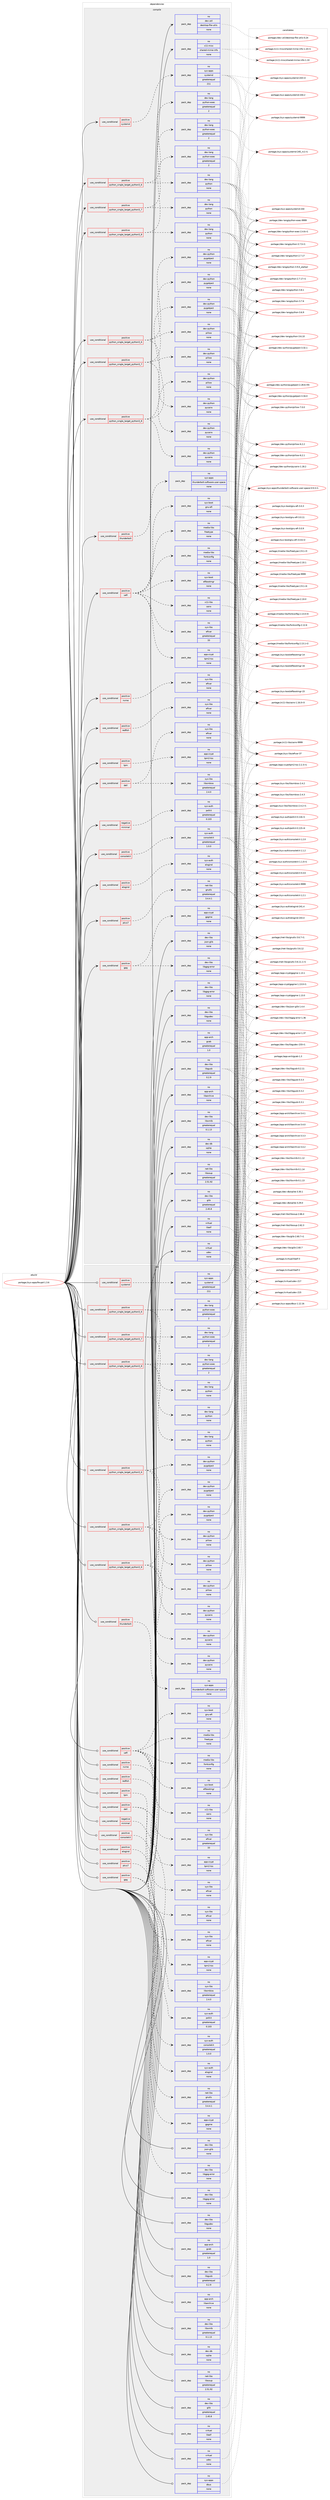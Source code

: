 digraph prolog {

# *************
# Graph options
# *************

newrank=true;
concentrate=true;
compound=true;
graph [rankdir=LR,fontname=Helvetica,fontsize=10,ranksep=1.5];#, ranksep=2.5, nodesep=0.2];
edge  [arrowhead=vee];
node  [fontname=Helvetica,fontsize=10];

# **********
# The ebuild
# **********

subgraph cluster_leftcol {
color=gray;
rank=same;
label=<<i>ebuild</i>>;
id [label="portage://sys-apps/fwupd-1.3.6", color=red, width=4, href="../sys-apps/fwupd-1.3.6.svg"];
}

# ****************
# The dependencies
# ****************

subgraph cluster_midcol {
color=gray;
label=<<i>dependencies</i>>;
subgraph cluster_compile {
fillcolor="#eeeeee";
style=filled;
label=<<i>compile</i>>;
subgraph cond14509 {
dependency67321 [label=<<TABLE BORDER="0" CELLBORDER="1" CELLSPACING="0" CELLPADDING="4"><TR><TD ROWSPAN="3" CELLPADDING="10">use_conditional</TD></TR><TR><TD>negative</TD></TR><TR><TD>minimal</TD></TR></TABLE>>, shape=none, color=red];
subgraph pack51471 {
dependency67322 [label=<<TABLE BORDER="0" CELLBORDER="1" CELLSPACING="0" CELLPADDING="4" WIDTH="220"><TR><TD ROWSPAN="6" CELLPADDING="30">pack_dep</TD></TR><TR><TD WIDTH="110">no</TD></TR><TR><TD>sys-auth</TD></TR><TR><TD>polkit</TD></TR><TR><TD>greaterequal</TD></TR><TR><TD>0.103</TD></TR></TABLE>>, shape=none, color=blue];
}
dependency67321:e -> dependency67322:w [weight=20,style="dashed",arrowhead="vee"];
}
id:e -> dependency67321:w [weight=20,style="solid",arrowhead="vee"];
subgraph cond14510 {
dependency67323 [label=<<TABLE BORDER="0" CELLBORDER="1" CELLSPACING="0" CELLPADDING="4"><TR><TD ROWSPAN="3" CELLPADDING="10">use_conditional</TD></TR><TR><TD>positive</TD></TR><TR><TD>consolekit</TD></TR></TABLE>>, shape=none, color=red];
subgraph pack51472 {
dependency67324 [label=<<TABLE BORDER="0" CELLBORDER="1" CELLSPACING="0" CELLPADDING="4" WIDTH="220"><TR><TD ROWSPAN="6" CELLPADDING="30">pack_dep</TD></TR><TR><TD WIDTH="110">no</TD></TR><TR><TD>sys-auth</TD></TR><TR><TD>consolekit</TD></TR><TR><TD>greaterequal</TD></TR><TR><TD>1.0.0</TD></TR></TABLE>>, shape=none, color=blue];
}
dependency67323:e -> dependency67324:w [weight=20,style="dashed",arrowhead="vee"];
}
id:e -> dependency67323:w [weight=20,style="solid",arrowhead="vee"];
subgraph cond14511 {
dependency67325 [label=<<TABLE BORDER="0" CELLBORDER="1" CELLSPACING="0" CELLPADDING="4"><TR><TD ROWSPAN="3" CELLPADDING="10">use_conditional</TD></TR><TR><TD>positive</TD></TR><TR><TD>dell</TD></TR></TABLE>>, shape=none, color=red];
subgraph pack51473 {
dependency67326 [label=<<TABLE BORDER="0" CELLBORDER="1" CELLSPACING="0" CELLPADDING="4" WIDTH="220"><TR><TD ROWSPAN="6" CELLPADDING="30">pack_dep</TD></TR><TR><TD WIDTH="110">no</TD></TR><TR><TD>sys-libs</TD></TR><TR><TD>efivar</TD></TR><TR><TD>none</TD></TR><TR><TD></TD></TR></TABLE>>, shape=none, color=blue];
}
dependency67325:e -> dependency67326:w [weight=20,style="dashed",arrowhead="vee"];
subgraph pack51474 {
dependency67327 [label=<<TABLE BORDER="0" CELLBORDER="1" CELLSPACING="0" CELLPADDING="4" WIDTH="220"><TR><TD ROWSPAN="6" CELLPADDING="30">pack_dep</TD></TR><TR><TD WIDTH="110">no</TD></TR><TR><TD>sys-libs</TD></TR><TR><TD>libsmbios</TD></TR><TR><TD>greaterequal</TD></TR><TR><TD>2.4.0</TD></TR></TABLE>>, shape=none, color=blue];
}
dependency67325:e -> dependency67327:w [weight=20,style="dashed",arrowhead="vee"];
}
id:e -> dependency67325:w [weight=20,style="solid",arrowhead="vee"];
subgraph cond14512 {
dependency67328 [label=<<TABLE BORDER="0" CELLBORDER="1" CELLSPACING="0" CELLPADDING="4"><TR><TD ROWSPAN="3" CELLPADDING="10">use_conditional</TD></TR><TR><TD>positive</TD></TR><TR><TD>elogind</TD></TR></TABLE>>, shape=none, color=red];
subgraph pack51475 {
dependency67329 [label=<<TABLE BORDER="0" CELLBORDER="1" CELLSPACING="0" CELLPADDING="4" WIDTH="220"><TR><TD ROWSPAN="6" CELLPADDING="30">pack_dep</TD></TR><TR><TD WIDTH="110">no</TD></TR><TR><TD>sys-auth</TD></TR><TR><TD>elogind</TD></TR><TR><TD>none</TD></TR><TR><TD></TD></TR></TABLE>>, shape=none, color=blue];
}
dependency67328:e -> dependency67329:w [weight=20,style="dashed",arrowhead="vee"];
}
id:e -> dependency67328:w [weight=20,style="solid",arrowhead="vee"];
subgraph cond14513 {
dependency67330 [label=<<TABLE BORDER="0" CELLBORDER="1" CELLSPACING="0" CELLPADDING="4"><TR><TD ROWSPAN="3" CELLPADDING="10">use_conditional</TD></TR><TR><TD>positive</TD></TR><TR><TD>gpg</TD></TR></TABLE>>, shape=none, color=red];
subgraph pack51476 {
dependency67331 [label=<<TABLE BORDER="0" CELLBORDER="1" CELLSPACING="0" CELLPADDING="4" WIDTH="220"><TR><TD ROWSPAN="6" CELLPADDING="30">pack_dep</TD></TR><TR><TD WIDTH="110">no</TD></TR><TR><TD>app-crypt</TD></TR><TR><TD>gpgme</TD></TR><TR><TD>none</TD></TR><TR><TD></TD></TR></TABLE>>, shape=none, color=blue];
}
dependency67330:e -> dependency67331:w [weight=20,style="dashed",arrowhead="vee"];
subgraph pack51477 {
dependency67332 [label=<<TABLE BORDER="0" CELLBORDER="1" CELLSPACING="0" CELLPADDING="4" WIDTH="220"><TR><TD ROWSPAN="6" CELLPADDING="30">pack_dep</TD></TR><TR><TD WIDTH="110">no</TD></TR><TR><TD>dev-libs</TD></TR><TR><TD>libgpg-error</TD></TR><TR><TD>none</TD></TR><TR><TD></TD></TR></TABLE>>, shape=none, color=blue];
}
dependency67330:e -> dependency67332:w [weight=20,style="dashed",arrowhead="vee"];
}
id:e -> dependency67330:w [weight=20,style="solid",arrowhead="vee"];
subgraph cond14514 {
dependency67333 [label=<<TABLE BORDER="0" CELLBORDER="1" CELLSPACING="0" CELLPADDING="4"><TR><TD ROWSPAN="3" CELLPADDING="10">use_conditional</TD></TR><TR><TD>positive</TD></TR><TR><TD>nvme</TD></TR></TABLE>>, shape=none, color=red];
subgraph pack51478 {
dependency67334 [label=<<TABLE BORDER="0" CELLBORDER="1" CELLSPACING="0" CELLPADDING="4" WIDTH="220"><TR><TD ROWSPAN="6" CELLPADDING="30">pack_dep</TD></TR><TR><TD WIDTH="110">no</TD></TR><TR><TD>sys-libs</TD></TR><TR><TD>efivar</TD></TR><TR><TD>none</TD></TR><TR><TD></TD></TR></TABLE>>, shape=none, color=blue];
}
dependency67333:e -> dependency67334:w [weight=20,style="dashed",arrowhead="vee"];
}
id:e -> dependency67333:w [weight=20,style="solid",arrowhead="vee"];
subgraph cond14515 {
dependency67335 [label=<<TABLE BORDER="0" CELLBORDER="1" CELLSPACING="0" CELLPADDING="4"><TR><TD ROWSPAN="3" CELLPADDING="10">use_conditional</TD></TR><TR><TD>positive</TD></TR><TR><TD>pkcs7</TD></TR></TABLE>>, shape=none, color=red];
subgraph pack51479 {
dependency67336 [label=<<TABLE BORDER="0" CELLBORDER="1" CELLSPACING="0" CELLPADDING="4" WIDTH="220"><TR><TD ROWSPAN="6" CELLPADDING="30">pack_dep</TD></TR><TR><TD WIDTH="110">no</TD></TR><TR><TD>net-libs</TD></TR><TR><TD>gnutls</TD></TR><TR><TD>greaterequal</TD></TR><TR><TD>3.4.4.1</TD></TR></TABLE>>, shape=none, color=blue];
}
dependency67335:e -> dependency67336:w [weight=20,style="dashed",arrowhead="vee"];
}
id:e -> dependency67335:w [weight=20,style="solid",arrowhead="vee"];
subgraph cond14516 {
dependency67337 [label=<<TABLE BORDER="0" CELLBORDER="1" CELLSPACING="0" CELLPADDING="4"><TR><TD ROWSPAN="3" CELLPADDING="10">use_conditional</TD></TR><TR><TD>positive</TD></TR><TR><TD>python_single_target_python3_6</TD></TR></TABLE>>, shape=none, color=red];
subgraph pack51480 {
dependency67338 [label=<<TABLE BORDER="0" CELLBORDER="1" CELLSPACING="0" CELLPADDING="4" WIDTH="220"><TR><TD ROWSPAN="6" CELLPADDING="30">pack_dep</TD></TR><TR><TD WIDTH="110">no</TD></TR><TR><TD>dev-lang</TD></TR><TR><TD>python</TD></TR><TR><TD>none</TD></TR><TR><TD></TD></TR></TABLE>>, shape=none, color=blue];
}
dependency67337:e -> dependency67338:w [weight=20,style="dashed",arrowhead="vee"];
subgraph pack51481 {
dependency67339 [label=<<TABLE BORDER="0" CELLBORDER="1" CELLSPACING="0" CELLPADDING="4" WIDTH="220"><TR><TD ROWSPAN="6" CELLPADDING="30">pack_dep</TD></TR><TR><TD WIDTH="110">no</TD></TR><TR><TD>dev-lang</TD></TR><TR><TD>python-exec</TD></TR><TR><TD>greaterequal</TD></TR><TR><TD>2</TD></TR></TABLE>>, shape=none, color=blue];
}
dependency67337:e -> dependency67339:w [weight=20,style="dashed",arrowhead="vee"];
}
id:e -> dependency67337:w [weight=20,style="solid",arrowhead="vee"];
subgraph cond14517 {
dependency67340 [label=<<TABLE BORDER="0" CELLBORDER="1" CELLSPACING="0" CELLPADDING="4"><TR><TD ROWSPAN="3" CELLPADDING="10">use_conditional</TD></TR><TR><TD>positive</TD></TR><TR><TD>python_single_target_python3_6</TD></TR></TABLE>>, shape=none, color=red];
subgraph pack51482 {
dependency67341 [label=<<TABLE BORDER="0" CELLBORDER="1" CELLSPACING="0" CELLPADDING="4" WIDTH="220"><TR><TD ROWSPAN="6" CELLPADDING="30">pack_dep</TD></TR><TR><TD WIDTH="110">no</TD></TR><TR><TD>dev-python</TD></TR><TR><TD>pillow</TD></TR><TR><TD>none</TD></TR><TR><TD></TD></TR></TABLE>>, shape=none, color=blue];
}
dependency67340:e -> dependency67341:w [weight=20,style="dashed",arrowhead="vee"];
subgraph pack51483 {
dependency67342 [label=<<TABLE BORDER="0" CELLBORDER="1" CELLSPACING="0" CELLPADDING="4" WIDTH="220"><TR><TD ROWSPAN="6" CELLPADDING="30">pack_dep</TD></TR><TR><TD WIDTH="110">no</TD></TR><TR><TD>dev-python</TD></TR><TR><TD>pycairo</TD></TR><TR><TD>none</TD></TR><TR><TD></TD></TR></TABLE>>, shape=none, color=blue];
}
dependency67340:e -> dependency67342:w [weight=20,style="dashed",arrowhead="vee"];
subgraph pack51484 {
dependency67343 [label=<<TABLE BORDER="0" CELLBORDER="1" CELLSPACING="0" CELLPADDING="4" WIDTH="220"><TR><TD ROWSPAN="6" CELLPADDING="30">pack_dep</TD></TR><TR><TD WIDTH="110">no</TD></TR><TR><TD>dev-python</TD></TR><TR><TD>pygobject</TD></TR><TR><TD>none</TD></TR><TR><TD></TD></TR></TABLE>>, shape=none, color=blue];
}
dependency67340:e -> dependency67343:w [weight=20,style="dashed",arrowhead="vee"];
}
id:e -> dependency67340:w [weight=20,style="solid",arrowhead="vee"];
subgraph cond14518 {
dependency67344 [label=<<TABLE BORDER="0" CELLBORDER="1" CELLSPACING="0" CELLPADDING="4"><TR><TD ROWSPAN="3" CELLPADDING="10">use_conditional</TD></TR><TR><TD>positive</TD></TR><TR><TD>python_single_target_python3_7</TD></TR></TABLE>>, shape=none, color=red];
subgraph pack51485 {
dependency67345 [label=<<TABLE BORDER="0" CELLBORDER="1" CELLSPACING="0" CELLPADDING="4" WIDTH="220"><TR><TD ROWSPAN="6" CELLPADDING="30">pack_dep</TD></TR><TR><TD WIDTH="110">no</TD></TR><TR><TD>dev-lang</TD></TR><TR><TD>python</TD></TR><TR><TD>none</TD></TR><TR><TD></TD></TR></TABLE>>, shape=none, color=blue];
}
dependency67344:e -> dependency67345:w [weight=20,style="dashed",arrowhead="vee"];
subgraph pack51486 {
dependency67346 [label=<<TABLE BORDER="0" CELLBORDER="1" CELLSPACING="0" CELLPADDING="4" WIDTH="220"><TR><TD ROWSPAN="6" CELLPADDING="30">pack_dep</TD></TR><TR><TD WIDTH="110">no</TD></TR><TR><TD>dev-lang</TD></TR><TR><TD>python-exec</TD></TR><TR><TD>greaterequal</TD></TR><TR><TD>2</TD></TR></TABLE>>, shape=none, color=blue];
}
dependency67344:e -> dependency67346:w [weight=20,style="dashed",arrowhead="vee"];
}
id:e -> dependency67344:w [weight=20,style="solid",arrowhead="vee"];
subgraph cond14519 {
dependency67347 [label=<<TABLE BORDER="0" CELLBORDER="1" CELLSPACING="0" CELLPADDING="4"><TR><TD ROWSPAN="3" CELLPADDING="10">use_conditional</TD></TR><TR><TD>positive</TD></TR><TR><TD>python_single_target_python3_7</TD></TR></TABLE>>, shape=none, color=red];
subgraph pack51487 {
dependency67348 [label=<<TABLE BORDER="0" CELLBORDER="1" CELLSPACING="0" CELLPADDING="4" WIDTH="220"><TR><TD ROWSPAN="6" CELLPADDING="30">pack_dep</TD></TR><TR><TD WIDTH="110">no</TD></TR><TR><TD>dev-python</TD></TR><TR><TD>pillow</TD></TR><TR><TD>none</TD></TR><TR><TD></TD></TR></TABLE>>, shape=none, color=blue];
}
dependency67347:e -> dependency67348:w [weight=20,style="dashed",arrowhead="vee"];
subgraph pack51488 {
dependency67349 [label=<<TABLE BORDER="0" CELLBORDER="1" CELLSPACING="0" CELLPADDING="4" WIDTH="220"><TR><TD ROWSPAN="6" CELLPADDING="30">pack_dep</TD></TR><TR><TD WIDTH="110">no</TD></TR><TR><TD>dev-python</TD></TR><TR><TD>pycairo</TD></TR><TR><TD>none</TD></TR><TR><TD></TD></TR></TABLE>>, shape=none, color=blue];
}
dependency67347:e -> dependency67349:w [weight=20,style="dashed",arrowhead="vee"];
subgraph pack51489 {
dependency67350 [label=<<TABLE BORDER="0" CELLBORDER="1" CELLSPACING="0" CELLPADDING="4" WIDTH="220"><TR><TD ROWSPAN="6" CELLPADDING="30">pack_dep</TD></TR><TR><TD WIDTH="110">no</TD></TR><TR><TD>dev-python</TD></TR><TR><TD>pygobject</TD></TR><TR><TD>none</TD></TR><TR><TD></TD></TR></TABLE>>, shape=none, color=blue];
}
dependency67347:e -> dependency67350:w [weight=20,style="dashed",arrowhead="vee"];
}
id:e -> dependency67347:w [weight=20,style="solid",arrowhead="vee"];
subgraph cond14520 {
dependency67351 [label=<<TABLE BORDER="0" CELLBORDER="1" CELLSPACING="0" CELLPADDING="4"><TR><TD ROWSPAN="3" CELLPADDING="10">use_conditional</TD></TR><TR><TD>positive</TD></TR><TR><TD>python_single_target_python3_8</TD></TR></TABLE>>, shape=none, color=red];
subgraph pack51490 {
dependency67352 [label=<<TABLE BORDER="0" CELLBORDER="1" CELLSPACING="0" CELLPADDING="4" WIDTH="220"><TR><TD ROWSPAN="6" CELLPADDING="30">pack_dep</TD></TR><TR><TD WIDTH="110">no</TD></TR><TR><TD>dev-lang</TD></TR><TR><TD>python</TD></TR><TR><TD>none</TD></TR><TR><TD></TD></TR></TABLE>>, shape=none, color=blue];
}
dependency67351:e -> dependency67352:w [weight=20,style="dashed",arrowhead="vee"];
subgraph pack51491 {
dependency67353 [label=<<TABLE BORDER="0" CELLBORDER="1" CELLSPACING="0" CELLPADDING="4" WIDTH="220"><TR><TD ROWSPAN="6" CELLPADDING="30">pack_dep</TD></TR><TR><TD WIDTH="110">no</TD></TR><TR><TD>dev-lang</TD></TR><TR><TD>python-exec</TD></TR><TR><TD>greaterequal</TD></TR><TR><TD>2</TD></TR></TABLE>>, shape=none, color=blue];
}
dependency67351:e -> dependency67353:w [weight=20,style="dashed",arrowhead="vee"];
}
id:e -> dependency67351:w [weight=20,style="solid",arrowhead="vee"];
subgraph cond14521 {
dependency67354 [label=<<TABLE BORDER="0" CELLBORDER="1" CELLSPACING="0" CELLPADDING="4"><TR><TD ROWSPAN="3" CELLPADDING="10">use_conditional</TD></TR><TR><TD>positive</TD></TR><TR><TD>python_single_target_python3_8</TD></TR></TABLE>>, shape=none, color=red];
subgraph pack51492 {
dependency67355 [label=<<TABLE BORDER="0" CELLBORDER="1" CELLSPACING="0" CELLPADDING="4" WIDTH="220"><TR><TD ROWSPAN="6" CELLPADDING="30">pack_dep</TD></TR><TR><TD WIDTH="110">no</TD></TR><TR><TD>dev-python</TD></TR><TR><TD>pillow</TD></TR><TR><TD>none</TD></TR><TR><TD></TD></TR></TABLE>>, shape=none, color=blue];
}
dependency67354:e -> dependency67355:w [weight=20,style="dashed",arrowhead="vee"];
subgraph pack51493 {
dependency67356 [label=<<TABLE BORDER="0" CELLBORDER="1" CELLSPACING="0" CELLPADDING="4" WIDTH="220"><TR><TD ROWSPAN="6" CELLPADDING="30">pack_dep</TD></TR><TR><TD WIDTH="110">no</TD></TR><TR><TD>dev-python</TD></TR><TR><TD>pycairo</TD></TR><TR><TD>none</TD></TR><TR><TD></TD></TR></TABLE>>, shape=none, color=blue];
}
dependency67354:e -> dependency67356:w [weight=20,style="dashed",arrowhead="vee"];
subgraph pack51494 {
dependency67357 [label=<<TABLE BORDER="0" CELLBORDER="1" CELLSPACING="0" CELLPADDING="4" WIDTH="220"><TR><TD ROWSPAN="6" CELLPADDING="30">pack_dep</TD></TR><TR><TD WIDTH="110">no</TD></TR><TR><TD>dev-python</TD></TR><TR><TD>pygobject</TD></TR><TR><TD>none</TD></TR><TR><TD></TD></TR></TABLE>>, shape=none, color=blue];
}
dependency67354:e -> dependency67357:w [weight=20,style="dashed",arrowhead="vee"];
}
id:e -> dependency67354:w [weight=20,style="solid",arrowhead="vee"];
subgraph cond14522 {
dependency67358 [label=<<TABLE BORDER="0" CELLBORDER="1" CELLSPACING="0" CELLPADDING="4"><TR><TD ROWSPAN="3" CELLPADDING="10">use_conditional</TD></TR><TR><TD>positive</TD></TR><TR><TD>redfish</TD></TR></TABLE>>, shape=none, color=red];
subgraph pack51495 {
dependency67359 [label=<<TABLE BORDER="0" CELLBORDER="1" CELLSPACING="0" CELLPADDING="4" WIDTH="220"><TR><TD ROWSPAN="6" CELLPADDING="30">pack_dep</TD></TR><TR><TD WIDTH="110">no</TD></TR><TR><TD>sys-libs</TD></TR><TR><TD>efivar</TD></TR><TR><TD>none</TD></TR><TR><TD></TD></TR></TABLE>>, shape=none, color=blue];
}
dependency67358:e -> dependency67359:w [weight=20,style="dashed",arrowhead="vee"];
}
id:e -> dependency67358:w [weight=20,style="solid",arrowhead="vee"];
subgraph cond14523 {
dependency67360 [label=<<TABLE BORDER="0" CELLBORDER="1" CELLSPACING="0" CELLPADDING="4"><TR><TD ROWSPAN="3" CELLPADDING="10">use_conditional</TD></TR><TR><TD>positive</TD></TR><TR><TD>systemd</TD></TR></TABLE>>, shape=none, color=red];
subgraph pack51496 {
dependency67361 [label=<<TABLE BORDER="0" CELLBORDER="1" CELLSPACING="0" CELLPADDING="4" WIDTH="220"><TR><TD ROWSPAN="6" CELLPADDING="30">pack_dep</TD></TR><TR><TD WIDTH="110">no</TD></TR><TR><TD>sys-apps</TD></TR><TR><TD>systemd</TD></TR><TR><TD>greaterequal</TD></TR><TR><TD>211</TD></TR></TABLE>>, shape=none, color=blue];
}
dependency67360:e -> dependency67361:w [weight=20,style="dashed",arrowhead="vee"];
}
id:e -> dependency67360:w [weight=20,style="solid",arrowhead="vee"];
subgraph cond14524 {
dependency67362 [label=<<TABLE BORDER="0" CELLBORDER="1" CELLSPACING="0" CELLPADDING="4"><TR><TD ROWSPAN="3" CELLPADDING="10">use_conditional</TD></TR><TR><TD>positive</TD></TR><TR><TD>thunderbolt</TD></TR></TABLE>>, shape=none, color=red];
subgraph pack51497 {
dependency67363 [label=<<TABLE BORDER="0" CELLBORDER="1" CELLSPACING="0" CELLPADDING="4" WIDTH="220"><TR><TD ROWSPAN="6" CELLPADDING="30">pack_dep</TD></TR><TR><TD WIDTH="110">no</TD></TR><TR><TD>sys-apps</TD></TR><TR><TD>thunderbolt-software-user-space</TD></TR><TR><TD>none</TD></TR><TR><TD></TD></TR></TABLE>>, shape=none, color=blue];
}
dependency67362:e -> dependency67363:w [weight=20,style="dashed",arrowhead="vee"];
}
id:e -> dependency67362:w [weight=20,style="solid",arrowhead="vee"];
subgraph cond14525 {
dependency67364 [label=<<TABLE BORDER="0" CELLBORDER="1" CELLSPACING="0" CELLPADDING="4"><TR><TD ROWSPAN="3" CELLPADDING="10">use_conditional</TD></TR><TR><TD>positive</TD></TR><TR><TD>tpm</TD></TR></TABLE>>, shape=none, color=red];
subgraph pack51498 {
dependency67365 [label=<<TABLE BORDER="0" CELLBORDER="1" CELLSPACING="0" CELLPADDING="4" WIDTH="220"><TR><TD ROWSPAN="6" CELLPADDING="30">pack_dep</TD></TR><TR><TD WIDTH="110">no</TD></TR><TR><TD>app-crypt</TD></TR><TR><TD>tpm2-tss</TD></TR><TR><TD>none</TD></TR><TR><TD></TD></TR></TABLE>>, shape=none, color=blue];
}
dependency67364:e -> dependency67365:w [weight=20,style="dashed",arrowhead="vee"];
}
id:e -> dependency67364:w [weight=20,style="solid",arrowhead="vee"];
subgraph cond14526 {
dependency67366 [label=<<TABLE BORDER="0" CELLBORDER="1" CELLSPACING="0" CELLPADDING="4"><TR><TD ROWSPAN="3" CELLPADDING="10">use_conditional</TD></TR><TR><TD>positive</TD></TR><TR><TD>uefi</TD></TR></TABLE>>, shape=none, color=red];
subgraph pack51499 {
dependency67367 [label=<<TABLE BORDER="0" CELLBORDER="1" CELLSPACING="0" CELLPADDING="4" WIDTH="220"><TR><TD ROWSPAN="6" CELLPADDING="30">pack_dep</TD></TR><TR><TD WIDTH="110">no</TD></TR><TR><TD>app-crypt</TD></TR><TR><TD>tpm2-tss</TD></TR><TR><TD>none</TD></TR><TR><TD></TD></TR></TABLE>>, shape=none, color=blue];
}
dependency67366:e -> dependency67367:w [weight=20,style="dashed",arrowhead="vee"];
subgraph pack51500 {
dependency67368 [label=<<TABLE BORDER="0" CELLBORDER="1" CELLSPACING="0" CELLPADDING="4" WIDTH="220"><TR><TD ROWSPAN="6" CELLPADDING="30">pack_dep</TD></TR><TR><TD WIDTH="110">no</TD></TR><TR><TD>media-libs</TD></TR><TR><TD>fontconfig</TD></TR><TR><TD>none</TD></TR><TR><TD></TD></TR></TABLE>>, shape=none, color=blue];
}
dependency67366:e -> dependency67368:w [weight=20,style="dashed",arrowhead="vee"];
subgraph pack51501 {
dependency67369 [label=<<TABLE BORDER="0" CELLBORDER="1" CELLSPACING="0" CELLPADDING="4" WIDTH="220"><TR><TD ROWSPAN="6" CELLPADDING="30">pack_dep</TD></TR><TR><TD WIDTH="110">no</TD></TR><TR><TD>media-libs</TD></TR><TR><TD>freetype</TD></TR><TR><TD>none</TD></TR><TR><TD></TD></TR></TABLE>>, shape=none, color=blue];
}
dependency67366:e -> dependency67369:w [weight=20,style="dashed",arrowhead="vee"];
subgraph pack51502 {
dependency67370 [label=<<TABLE BORDER="0" CELLBORDER="1" CELLSPACING="0" CELLPADDING="4" WIDTH="220"><TR><TD ROWSPAN="6" CELLPADDING="30">pack_dep</TD></TR><TR><TD WIDTH="110">no</TD></TR><TR><TD>sys-boot</TD></TR><TR><TD>gnu-efi</TD></TR><TR><TD>none</TD></TR><TR><TD></TD></TR></TABLE>>, shape=none, color=blue];
}
dependency67366:e -> dependency67370:w [weight=20,style="dashed",arrowhead="vee"];
subgraph pack51503 {
dependency67371 [label=<<TABLE BORDER="0" CELLBORDER="1" CELLSPACING="0" CELLPADDING="4" WIDTH="220"><TR><TD ROWSPAN="6" CELLPADDING="30">pack_dep</TD></TR><TR><TD WIDTH="110">no</TD></TR><TR><TD>sys-boot</TD></TR><TR><TD>efibootmgr</TD></TR><TR><TD>none</TD></TR><TR><TD></TD></TR></TABLE>>, shape=none, color=blue];
}
dependency67366:e -> dependency67371:w [weight=20,style="dashed",arrowhead="vee"];
subgraph pack51504 {
dependency67372 [label=<<TABLE BORDER="0" CELLBORDER="1" CELLSPACING="0" CELLPADDING="4" WIDTH="220"><TR><TD ROWSPAN="6" CELLPADDING="30">pack_dep</TD></TR><TR><TD WIDTH="110">no</TD></TR><TR><TD>sys-libs</TD></TR><TR><TD>efivar</TD></TR><TR><TD>greaterequal</TD></TR><TR><TD>33</TD></TR></TABLE>>, shape=none, color=blue];
}
dependency67366:e -> dependency67372:w [weight=20,style="dashed",arrowhead="vee"];
subgraph pack51505 {
dependency67373 [label=<<TABLE BORDER="0" CELLBORDER="1" CELLSPACING="0" CELLPADDING="4" WIDTH="220"><TR><TD ROWSPAN="6" CELLPADDING="30">pack_dep</TD></TR><TR><TD WIDTH="110">no</TD></TR><TR><TD>x11-libs</TD></TR><TR><TD>cairo</TD></TR><TR><TD>none</TD></TR><TR><TD></TD></TR></TABLE>>, shape=none, color=blue];
}
dependency67366:e -> dependency67373:w [weight=20,style="dashed",arrowhead="vee"];
}
id:e -> dependency67366:w [weight=20,style="solid",arrowhead="vee"];
subgraph pack51506 {
dependency67374 [label=<<TABLE BORDER="0" CELLBORDER="1" CELLSPACING="0" CELLPADDING="4" WIDTH="220"><TR><TD ROWSPAN="6" CELLPADDING="30">pack_dep</TD></TR><TR><TD WIDTH="110">no</TD></TR><TR><TD>app-arch</TD></TR><TR><TD>gcab</TD></TR><TR><TD>greaterequal</TD></TR><TR><TD>1.0</TD></TR></TABLE>>, shape=none, color=blue];
}
id:e -> dependency67374:w [weight=20,style="solid",arrowhead="vee"];
subgraph pack51507 {
dependency67375 [label=<<TABLE BORDER="0" CELLBORDER="1" CELLSPACING="0" CELLPADDING="4" WIDTH="220"><TR><TD ROWSPAN="6" CELLPADDING="30">pack_dep</TD></TR><TR><TD WIDTH="110">no</TD></TR><TR><TD>app-arch</TD></TR><TR><TD>libarchive</TD></TR><TR><TD>none</TD></TR><TR><TD></TD></TR></TABLE>>, shape=none, color=blue];
}
id:e -> dependency67375:w [weight=20,style="solid",arrowhead="vee"];
subgraph pack51508 {
dependency67376 [label=<<TABLE BORDER="0" CELLBORDER="1" CELLSPACING="0" CELLPADDING="4" WIDTH="220"><TR><TD ROWSPAN="6" CELLPADDING="30">pack_dep</TD></TR><TR><TD WIDTH="110">no</TD></TR><TR><TD>dev-db</TD></TR><TR><TD>sqlite</TD></TR><TR><TD>none</TD></TR><TR><TD></TD></TR></TABLE>>, shape=none, color=blue];
}
id:e -> dependency67376:w [weight=20,style="solid",arrowhead="vee"];
subgraph pack51509 {
dependency67377 [label=<<TABLE BORDER="0" CELLBORDER="1" CELLSPACING="0" CELLPADDING="4" WIDTH="220"><TR><TD ROWSPAN="6" CELLPADDING="30">pack_dep</TD></TR><TR><TD WIDTH="110">no</TD></TR><TR><TD>dev-libs</TD></TR><TR><TD>glib</TD></TR><TR><TD>greaterequal</TD></TR><TR><TD>2.45.8</TD></TR></TABLE>>, shape=none, color=blue];
}
id:e -> dependency67377:w [weight=20,style="solid",arrowhead="vee"];
subgraph pack51510 {
dependency67378 [label=<<TABLE BORDER="0" CELLBORDER="1" CELLSPACING="0" CELLPADDING="4" WIDTH="220"><TR><TD ROWSPAN="6" CELLPADDING="30">pack_dep</TD></TR><TR><TD WIDTH="110">no</TD></TR><TR><TD>dev-libs</TD></TR><TR><TD>json-glib</TD></TR><TR><TD>none</TD></TR><TR><TD></TD></TR></TABLE>>, shape=none, color=blue];
}
id:e -> dependency67378:w [weight=20,style="solid",arrowhead="vee"];
subgraph pack51511 {
dependency67379 [label=<<TABLE BORDER="0" CELLBORDER="1" CELLSPACING="0" CELLPADDING="4" WIDTH="220"><TR><TD ROWSPAN="6" CELLPADDING="30">pack_dep</TD></TR><TR><TD WIDTH="110">no</TD></TR><TR><TD>dev-libs</TD></TR><TR><TD>libgpg-error</TD></TR><TR><TD>none</TD></TR><TR><TD></TD></TR></TABLE>>, shape=none, color=blue];
}
id:e -> dependency67379:w [weight=20,style="solid",arrowhead="vee"];
subgraph pack51512 {
dependency67380 [label=<<TABLE BORDER="0" CELLBORDER="1" CELLSPACING="0" CELLPADDING="4" WIDTH="220"><TR><TD ROWSPAN="6" CELLPADDING="30">pack_dep</TD></TR><TR><TD WIDTH="110">no</TD></TR><TR><TD>dev-libs</TD></TR><TR><TD>libgudev</TD></TR><TR><TD>none</TD></TR><TR><TD></TD></TR></TABLE>>, shape=none, color=blue];
}
id:e -> dependency67380:w [weight=20,style="solid",arrowhead="vee"];
subgraph pack51513 {
dependency67381 [label=<<TABLE BORDER="0" CELLBORDER="1" CELLSPACING="0" CELLPADDING="4" WIDTH="220"><TR><TD ROWSPAN="6" CELLPADDING="30">pack_dep</TD></TR><TR><TD WIDTH="110">no</TD></TR><TR><TD>dev-libs</TD></TR><TR><TD>libgusb</TD></TR><TR><TD>greaterequal</TD></TR><TR><TD>0.2.9</TD></TR></TABLE>>, shape=none, color=blue];
}
id:e -> dependency67381:w [weight=20,style="solid",arrowhead="vee"];
subgraph pack51514 {
dependency67382 [label=<<TABLE BORDER="0" CELLBORDER="1" CELLSPACING="0" CELLPADDING="4" WIDTH="220"><TR><TD ROWSPAN="6" CELLPADDING="30">pack_dep</TD></TR><TR><TD WIDTH="110">no</TD></TR><TR><TD>dev-libs</TD></TR><TR><TD>libxmlb</TD></TR><TR><TD>greaterequal</TD></TR><TR><TD>0.1.13</TD></TR></TABLE>>, shape=none, color=blue];
}
id:e -> dependency67382:w [weight=20,style="solid",arrowhead="vee"];
subgraph pack51515 {
dependency67383 [label=<<TABLE BORDER="0" CELLBORDER="1" CELLSPACING="0" CELLPADDING="4" WIDTH="220"><TR><TD ROWSPAN="6" CELLPADDING="30">pack_dep</TD></TR><TR><TD WIDTH="110">no</TD></TR><TR><TD>dev-util</TD></TR><TR><TD>desktop-file-utils</TD></TR><TR><TD>none</TD></TR><TR><TD></TD></TR></TABLE>>, shape=none, color=blue];
}
id:e -> dependency67383:w [weight=20,style="solid",arrowhead="vee"];
subgraph pack51516 {
dependency67384 [label=<<TABLE BORDER="0" CELLBORDER="1" CELLSPACING="0" CELLPADDING="4" WIDTH="220"><TR><TD ROWSPAN="6" CELLPADDING="30">pack_dep</TD></TR><TR><TD WIDTH="110">no</TD></TR><TR><TD>net-libs</TD></TR><TR><TD>libsoup</TD></TR><TR><TD>greaterequal</TD></TR><TR><TD>2.51.92</TD></TR></TABLE>>, shape=none, color=blue];
}
id:e -> dependency67384:w [weight=20,style="solid",arrowhead="vee"];
subgraph pack51517 {
dependency67385 [label=<<TABLE BORDER="0" CELLBORDER="1" CELLSPACING="0" CELLPADDING="4" WIDTH="220"><TR><TD ROWSPAN="6" CELLPADDING="30">pack_dep</TD></TR><TR><TD WIDTH="110">no</TD></TR><TR><TD>virtual</TD></TR><TR><TD>libelf</TD></TR><TR><TD>none</TD></TR><TR><TD></TD></TR></TABLE>>, shape=none, color=blue];
}
id:e -> dependency67385:w [weight=20,style="solid",arrowhead="vee"];
subgraph pack51518 {
dependency67386 [label=<<TABLE BORDER="0" CELLBORDER="1" CELLSPACING="0" CELLPADDING="4" WIDTH="220"><TR><TD ROWSPAN="6" CELLPADDING="30">pack_dep</TD></TR><TR><TD WIDTH="110">no</TD></TR><TR><TD>virtual</TD></TR><TR><TD>udev</TD></TR><TR><TD>none</TD></TR><TR><TD></TD></TR></TABLE>>, shape=none, color=blue];
}
id:e -> dependency67386:w [weight=20,style="solid",arrowhead="vee"];
subgraph pack51519 {
dependency67387 [label=<<TABLE BORDER="0" CELLBORDER="1" CELLSPACING="0" CELLPADDING="4" WIDTH="220"><TR><TD ROWSPAN="6" CELLPADDING="30">pack_dep</TD></TR><TR><TD WIDTH="110">no</TD></TR><TR><TD>x11-misc</TD></TR><TR><TD>shared-mime-info</TD></TR><TR><TD>none</TD></TR><TR><TD></TD></TR></TABLE>>, shape=none, color=blue];
}
id:e -> dependency67387:w [weight=20,style="solid",arrowhead="vee"];
}
subgraph cluster_compileandrun {
fillcolor="#eeeeee";
style=filled;
label=<<i>compile and run</i>>;
}
subgraph cluster_run {
fillcolor="#eeeeee";
style=filled;
label=<<i>run</i>>;
subgraph cond14527 {
dependency67388 [label=<<TABLE BORDER="0" CELLBORDER="1" CELLSPACING="0" CELLPADDING="4"><TR><TD ROWSPAN="3" CELLPADDING="10">use_conditional</TD></TR><TR><TD>negative</TD></TR><TR><TD>minimal</TD></TR></TABLE>>, shape=none, color=red];
subgraph pack51520 {
dependency67389 [label=<<TABLE BORDER="0" CELLBORDER="1" CELLSPACING="0" CELLPADDING="4" WIDTH="220"><TR><TD ROWSPAN="6" CELLPADDING="30">pack_dep</TD></TR><TR><TD WIDTH="110">no</TD></TR><TR><TD>sys-auth</TD></TR><TR><TD>polkit</TD></TR><TR><TD>greaterequal</TD></TR><TR><TD>0.103</TD></TR></TABLE>>, shape=none, color=blue];
}
dependency67388:e -> dependency67389:w [weight=20,style="dashed",arrowhead="vee"];
}
id:e -> dependency67388:w [weight=20,style="solid",arrowhead="odot"];
subgraph cond14528 {
dependency67390 [label=<<TABLE BORDER="0" CELLBORDER="1" CELLSPACING="0" CELLPADDING="4"><TR><TD ROWSPAN="3" CELLPADDING="10">use_conditional</TD></TR><TR><TD>positive</TD></TR><TR><TD>consolekit</TD></TR></TABLE>>, shape=none, color=red];
subgraph pack51521 {
dependency67391 [label=<<TABLE BORDER="0" CELLBORDER="1" CELLSPACING="0" CELLPADDING="4" WIDTH="220"><TR><TD ROWSPAN="6" CELLPADDING="30">pack_dep</TD></TR><TR><TD WIDTH="110">no</TD></TR><TR><TD>sys-auth</TD></TR><TR><TD>consolekit</TD></TR><TR><TD>greaterequal</TD></TR><TR><TD>1.0.0</TD></TR></TABLE>>, shape=none, color=blue];
}
dependency67390:e -> dependency67391:w [weight=20,style="dashed",arrowhead="vee"];
}
id:e -> dependency67390:w [weight=20,style="solid",arrowhead="odot"];
subgraph cond14529 {
dependency67392 [label=<<TABLE BORDER="0" CELLBORDER="1" CELLSPACING="0" CELLPADDING="4"><TR><TD ROWSPAN="3" CELLPADDING="10">use_conditional</TD></TR><TR><TD>positive</TD></TR><TR><TD>dell</TD></TR></TABLE>>, shape=none, color=red];
subgraph pack51522 {
dependency67393 [label=<<TABLE BORDER="0" CELLBORDER="1" CELLSPACING="0" CELLPADDING="4" WIDTH="220"><TR><TD ROWSPAN="6" CELLPADDING="30">pack_dep</TD></TR><TR><TD WIDTH="110">no</TD></TR><TR><TD>sys-libs</TD></TR><TR><TD>efivar</TD></TR><TR><TD>none</TD></TR><TR><TD></TD></TR></TABLE>>, shape=none, color=blue];
}
dependency67392:e -> dependency67393:w [weight=20,style="dashed",arrowhead="vee"];
subgraph pack51523 {
dependency67394 [label=<<TABLE BORDER="0" CELLBORDER="1" CELLSPACING="0" CELLPADDING="4" WIDTH="220"><TR><TD ROWSPAN="6" CELLPADDING="30">pack_dep</TD></TR><TR><TD WIDTH="110">no</TD></TR><TR><TD>sys-libs</TD></TR><TR><TD>libsmbios</TD></TR><TR><TD>greaterequal</TD></TR><TR><TD>2.4.0</TD></TR></TABLE>>, shape=none, color=blue];
}
dependency67392:e -> dependency67394:w [weight=20,style="dashed",arrowhead="vee"];
}
id:e -> dependency67392:w [weight=20,style="solid",arrowhead="odot"];
subgraph cond14530 {
dependency67395 [label=<<TABLE BORDER="0" CELLBORDER="1" CELLSPACING="0" CELLPADDING="4"><TR><TD ROWSPAN="3" CELLPADDING="10">use_conditional</TD></TR><TR><TD>positive</TD></TR><TR><TD>elogind</TD></TR></TABLE>>, shape=none, color=red];
subgraph pack51524 {
dependency67396 [label=<<TABLE BORDER="0" CELLBORDER="1" CELLSPACING="0" CELLPADDING="4" WIDTH="220"><TR><TD ROWSPAN="6" CELLPADDING="30">pack_dep</TD></TR><TR><TD WIDTH="110">no</TD></TR><TR><TD>sys-auth</TD></TR><TR><TD>elogind</TD></TR><TR><TD>none</TD></TR><TR><TD></TD></TR></TABLE>>, shape=none, color=blue];
}
dependency67395:e -> dependency67396:w [weight=20,style="dashed",arrowhead="vee"];
}
id:e -> dependency67395:w [weight=20,style="solid",arrowhead="odot"];
subgraph cond14531 {
dependency67397 [label=<<TABLE BORDER="0" CELLBORDER="1" CELLSPACING="0" CELLPADDING="4"><TR><TD ROWSPAN="3" CELLPADDING="10">use_conditional</TD></TR><TR><TD>positive</TD></TR><TR><TD>gpg</TD></TR></TABLE>>, shape=none, color=red];
subgraph pack51525 {
dependency67398 [label=<<TABLE BORDER="0" CELLBORDER="1" CELLSPACING="0" CELLPADDING="4" WIDTH="220"><TR><TD ROWSPAN="6" CELLPADDING="30">pack_dep</TD></TR><TR><TD WIDTH="110">no</TD></TR><TR><TD>app-crypt</TD></TR><TR><TD>gpgme</TD></TR><TR><TD>none</TD></TR><TR><TD></TD></TR></TABLE>>, shape=none, color=blue];
}
dependency67397:e -> dependency67398:w [weight=20,style="dashed",arrowhead="vee"];
subgraph pack51526 {
dependency67399 [label=<<TABLE BORDER="0" CELLBORDER="1" CELLSPACING="0" CELLPADDING="4" WIDTH="220"><TR><TD ROWSPAN="6" CELLPADDING="30">pack_dep</TD></TR><TR><TD WIDTH="110">no</TD></TR><TR><TD>dev-libs</TD></TR><TR><TD>libgpg-error</TD></TR><TR><TD>none</TD></TR><TR><TD></TD></TR></TABLE>>, shape=none, color=blue];
}
dependency67397:e -> dependency67399:w [weight=20,style="dashed",arrowhead="vee"];
}
id:e -> dependency67397:w [weight=20,style="solid",arrowhead="odot"];
subgraph cond14532 {
dependency67400 [label=<<TABLE BORDER="0" CELLBORDER="1" CELLSPACING="0" CELLPADDING="4"><TR><TD ROWSPAN="3" CELLPADDING="10">use_conditional</TD></TR><TR><TD>positive</TD></TR><TR><TD>nvme</TD></TR></TABLE>>, shape=none, color=red];
subgraph pack51527 {
dependency67401 [label=<<TABLE BORDER="0" CELLBORDER="1" CELLSPACING="0" CELLPADDING="4" WIDTH="220"><TR><TD ROWSPAN="6" CELLPADDING="30">pack_dep</TD></TR><TR><TD WIDTH="110">no</TD></TR><TR><TD>sys-libs</TD></TR><TR><TD>efivar</TD></TR><TR><TD>none</TD></TR><TR><TD></TD></TR></TABLE>>, shape=none, color=blue];
}
dependency67400:e -> dependency67401:w [weight=20,style="dashed",arrowhead="vee"];
}
id:e -> dependency67400:w [weight=20,style="solid",arrowhead="odot"];
subgraph cond14533 {
dependency67402 [label=<<TABLE BORDER="0" CELLBORDER="1" CELLSPACING="0" CELLPADDING="4"><TR><TD ROWSPAN="3" CELLPADDING="10">use_conditional</TD></TR><TR><TD>positive</TD></TR><TR><TD>pkcs7</TD></TR></TABLE>>, shape=none, color=red];
subgraph pack51528 {
dependency67403 [label=<<TABLE BORDER="0" CELLBORDER="1" CELLSPACING="0" CELLPADDING="4" WIDTH="220"><TR><TD ROWSPAN="6" CELLPADDING="30">pack_dep</TD></TR><TR><TD WIDTH="110">no</TD></TR><TR><TD>net-libs</TD></TR><TR><TD>gnutls</TD></TR><TR><TD>greaterequal</TD></TR><TR><TD>3.4.4.1</TD></TR></TABLE>>, shape=none, color=blue];
}
dependency67402:e -> dependency67403:w [weight=20,style="dashed",arrowhead="vee"];
}
id:e -> dependency67402:w [weight=20,style="solid",arrowhead="odot"];
subgraph cond14534 {
dependency67404 [label=<<TABLE BORDER="0" CELLBORDER="1" CELLSPACING="0" CELLPADDING="4"><TR><TD ROWSPAN="3" CELLPADDING="10">use_conditional</TD></TR><TR><TD>positive</TD></TR><TR><TD>python_single_target_python3_6</TD></TR></TABLE>>, shape=none, color=red];
subgraph pack51529 {
dependency67405 [label=<<TABLE BORDER="0" CELLBORDER="1" CELLSPACING="0" CELLPADDING="4" WIDTH="220"><TR><TD ROWSPAN="6" CELLPADDING="30">pack_dep</TD></TR><TR><TD WIDTH="110">no</TD></TR><TR><TD>dev-lang</TD></TR><TR><TD>python</TD></TR><TR><TD>none</TD></TR><TR><TD></TD></TR></TABLE>>, shape=none, color=blue];
}
dependency67404:e -> dependency67405:w [weight=20,style="dashed",arrowhead="vee"];
subgraph pack51530 {
dependency67406 [label=<<TABLE BORDER="0" CELLBORDER="1" CELLSPACING="0" CELLPADDING="4" WIDTH="220"><TR><TD ROWSPAN="6" CELLPADDING="30">pack_dep</TD></TR><TR><TD WIDTH="110">no</TD></TR><TR><TD>dev-lang</TD></TR><TR><TD>python-exec</TD></TR><TR><TD>greaterequal</TD></TR><TR><TD>2</TD></TR></TABLE>>, shape=none, color=blue];
}
dependency67404:e -> dependency67406:w [weight=20,style="dashed",arrowhead="vee"];
}
id:e -> dependency67404:w [weight=20,style="solid",arrowhead="odot"];
subgraph cond14535 {
dependency67407 [label=<<TABLE BORDER="0" CELLBORDER="1" CELLSPACING="0" CELLPADDING="4"><TR><TD ROWSPAN="3" CELLPADDING="10">use_conditional</TD></TR><TR><TD>positive</TD></TR><TR><TD>python_single_target_python3_6</TD></TR></TABLE>>, shape=none, color=red];
subgraph pack51531 {
dependency67408 [label=<<TABLE BORDER="0" CELLBORDER="1" CELLSPACING="0" CELLPADDING="4" WIDTH="220"><TR><TD ROWSPAN="6" CELLPADDING="30">pack_dep</TD></TR><TR><TD WIDTH="110">no</TD></TR><TR><TD>dev-python</TD></TR><TR><TD>pillow</TD></TR><TR><TD>none</TD></TR><TR><TD></TD></TR></TABLE>>, shape=none, color=blue];
}
dependency67407:e -> dependency67408:w [weight=20,style="dashed",arrowhead="vee"];
subgraph pack51532 {
dependency67409 [label=<<TABLE BORDER="0" CELLBORDER="1" CELLSPACING="0" CELLPADDING="4" WIDTH="220"><TR><TD ROWSPAN="6" CELLPADDING="30">pack_dep</TD></TR><TR><TD WIDTH="110">no</TD></TR><TR><TD>dev-python</TD></TR><TR><TD>pycairo</TD></TR><TR><TD>none</TD></TR><TR><TD></TD></TR></TABLE>>, shape=none, color=blue];
}
dependency67407:e -> dependency67409:w [weight=20,style="dashed",arrowhead="vee"];
subgraph pack51533 {
dependency67410 [label=<<TABLE BORDER="0" CELLBORDER="1" CELLSPACING="0" CELLPADDING="4" WIDTH="220"><TR><TD ROWSPAN="6" CELLPADDING="30">pack_dep</TD></TR><TR><TD WIDTH="110">no</TD></TR><TR><TD>dev-python</TD></TR><TR><TD>pygobject</TD></TR><TR><TD>none</TD></TR><TR><TD></TD></TR></TABLE>>, shape=none, color=blue];
}
dependency67407:e -> dependency67410:w [weight=20,style="dashed",arrowhead="vee"];
}
id:e -> dependency67407:w [weight=20,style="solid",arrowhead="odot"];
subgraph cond14536 {
dependency67411 [label=<<TABLE BORDER="0" CELLBORDER="1" CELLSPACING="0" CELLPADDING="4"><TR><TD ROWSPAN="3" CELLPADDING="10">use_conditional</TD></TR><TR><TD>positive</TD></TR><TR><TD>python_single_target_python3_7</TD></TR></TABLE>>, shape=none, color=red];
subgraph pack51534 {
dependency67412 [label=<<TABLE BORDER="0" CELLBORDER="1" CELLSPACING="0" CELLPADDING="4" WIDTH="220"><TR><TD ROWSPAN="6" CELLPADDING="30">pack_dep</TD></TR><TR><TD WIDTH="110">no</TD></TR><TR><TD>dev-lang</TD></TR><TR><TD>python</TD></TR><TR><TD>none</TD></TR><TR><TD></TD></TR></TABLE>>, shape=none, color=blue];
}
dependency67411:e -> dependency67412:w [weight=20,style="dashed",arrowhead="vee"];
subgraph pack51535 {
dependency67413 [label=<<TABLE BORDER="0" CELLBORDER="1" CELLSPACING="0" CELLPADDING="4" WIDTH="220"><TR><TD ROWSPAN="6" CELLPADDING="30">pack_dep</TD></TR><TR><TD WIDTH="110">no</TD></TR><TR><TD>dev-lang</TD></TR><TR><TD>python-exec</TD></TR><TR><TD>greaterequal</TD></TR><TR><TD>2</TD></TR></TABLE>>, shape=none, color=blue];
}
dependency67411:e -> dependency67413:w [weight=20,style="dashed",arrowhead="vee"];
}
id:e -> dependency67411:w [weight=20,style="solid",arrowhead="odot"];
subgraph cond14537 {
dependency67414 [label=<<TABLE BORDER="0" CELLBORDER="1" CELLSPACING="0" CELLPADDING="4"><TR><TD ROWSPAN="3" CELLPADDING="10">use_conditional</TD></TR><TR><TD>positive</TD></TR><TR><TD>python_single_target_python3_7</TD></TR></TABLE>>, shape=none, color=red];
subgraph pack51536 {
dependency67415 [label=<<TABLE BORDER="0" CELLBORDER="1" CELLSPACING="0" CELLPADDING="4" WIDTH="220"><TR><TD ROWSPAN="6" CELLPADDING="30">pack_dep</TD></TR><TR><TD WIDTH="110">no</TD></TR><TR><TD>dev-python</TD></TR><TR><TD>pillow</TD></TR><TR><TD>none</TD></TR><TR><TD></TD></TR></TABLE>>, shape=none, color=blue];
}
dependency67414:e -> dependency67415:w [weight=20,style="dashed",arrowhead="vee"];
subgraph pack51537 {
dependency67416 [label=<<TABLE BORDER="0" CELLBORDER="1" CELLSPACING="0" CELLPADDING="4" WIDTH="220"><TR><TD ROWSPAN="6" CELLPADDING="30">pack_dep</TD></TR><TR><TD WIDTH="110">no</TD></TR><TR><TD>dev-python</TD></TR><TR><TD>pycairo</TD></TR><TR><TD>none</TD></TR><TR><TD></TD></TR></TABLE>>, shape=none, color=blue];
}
dependency67414:e -> dependency67416:w [weight=20,style="dashed",arrowhead="vee"];
subgraph pack51538 {
dependency67417 [label=<<TABLE BORDER="0" CELLBORDER="1" CELLSPACING="0" CELLPADDING="4" WIDTH="220"><TR><TD ROWSPAN="6" CELLPADDING="30">pack_dep</TD></TR><TR><TD WIDTH="110">no</TD></TR><TR><TD>dev-python</TD></TR><TR><TD>pygobject</TD></TR><TR><TD>none</TD></TR><TR><TD></TD></TR></TABLE>>, shape=none, color=blue];
}
dependency67414:e -> dependency67417:w [weight=20,style="dashed",arrowhead="vee"];
}
id:e -> dependency67414:w [weight=20,style="solid",arrowhead="odot"];
subgraph cond14538 {
dependency67418 [label=<<TABLE BORDER="0" CELLBORDER="1" CELLSPACING="0" CELLPADDING="4"><TR><TD ROWSPAN="3" CELLPADDING="10">use_conditional</TD></TR><TR><TD>positive</TD></TR><TR><TD>python_single_target_python3_8</TD></TR></TABLE>>, shape=none, color=red];
subgraph pack51539 {
dependency67419 [label=<<TABLE BORDER="0" CELLBORDER="1" CELLSPACING="0" CELLPADDING="4" WIDTH="220"><TR><TD ROWSPAN="6" CELLPADDING="30">pack_dep</TD></TR><TR><TD WIDTH="110">no</TD></TR><TR><TD>dev-lang</TD></TR><TR><TD>python</TD></TR><TR><TD>none</TD></TR><TR><TD></TD></TR></TABLE>>, shape=none, color=blue];
}
dependency67418:e -> dependency67419:w [weight=20,style="dashed",arrowhead="vee"];
subgraph pack51540 {
dependency67420 [label=<<TABLE BORDER="0" CELLBORDER="1" CELLSPACING="0" CELLPADDING="4" WIDTH="220"><TR><TD ROWSPAN="6" CELLPADDING="30">pack_dep</TD></TR><TR><TD WIDTH="110">no</TD></TR><TR><TD>dev-lang</TD></TR><TR><TD>python-exec</TD></TR><TR><TD>greaterequal</TD></TR><TR><TD>2</TD></TR></TABLE>>, shape=none, color=blue];
}
dependency67418:e -> dependency67420:w [weight=20,style="dashed",arrowhead="vee"];
}
id:e -> dependency67418:w [weight=20,style="solid",arrowhead="odot"];
subgraph cond14539 {
dependency67421 [label=<<TABLE BORDER="0" CELLBORDER="1" CELLSPACING="0" CELLPADDING="4"><TR><TD ROWSPAN="3" CELLPADDING="10">use_conditional</TD></TR><TR><TD>positive</TD></TR><TR><TD>python_single_target_python3_8</TD></TR></TABLE>>, shape=none, color=red];
subgraph pack51541 {
dependency67422 [label=<<TABLE BORDER="0" CELLBORDER="1" CELLSPACING="0" CELLPADDING="4" WIDTH="220"><TR><TD ROWSPAN="6" CELLPADDING="30">pack_dep</TD></TR><TR><TD WIDTH="110">no</TD></TR><TR><TD>dev-python</TD></TR><TR><TD>pillow</TD></TR><TR><TD>none</TD></TR><TR><TD></TD></TR></TABLE>>, shape=none, color=blue];
}
dependency67421:e -> dependency67422:w [weight=20,style="dashed",arrowhead="vee"];
subgraph pack51542 {
dependency67423 [label=<<TABLE BORDER="0" CELLBORDER="1" CELLSPACING="0" CELLPADDING="4" WIDTH="220"><TR><TD ROWSPAN="6" CELLPADDING="30">pack_dep</TD></TR><TR><TD WIDTH="110">no</TD></TR><TR><TD>dev-python</TD></TR><TR><TD>pycairo</TD></TR><TR><TD>none</TD></TR><TR><TD></TD></TR></TABLE>>, shape=none, color=blue];
}
dependency67421:e -> dependency67423:w [weight=20,style="dashed",arrowhead="vee"];
subgraph pack51543 {
dependency67424 [label=<<TABLE BORDER="0" CELLBORDER="1" CELLSPACING="0" CELLPADDING="4" WIDTH="220"><TR><TD ROWSPAN="6" CELLPADDING="30">pack_dep</TD></TR><TR><TD WIDTH="110">no</TD></TR><TR><TD>dev-python</TD></TR><TR><TD>pygobject</TD></TR><TR><TD>none</TD></TR><TR><TD></TD></TR></TABLE>>, shape=none, color=blue];
}
dependency67421:e -> dependency67424:w [weight=20,style="dashed",arrowhead="vee"];
}
id:e -> dependency67421:w [weight=20,style="solid",arrowhead="odot"];
subgraph cond14540 {
dependency67425 [label=<<TABLE BORDER="0" CELLBORDER="1" CELLSPACING="0" CELLPADDING="4"><TR><TD ROWSPAN="3" CELLPADDING="10">use_conditional</TD></TR><TR><TD>positive</TD></TR><TR><TD>redfish</TD></TR></TABLE>>, shape=none, color=red];
subgraph pack51544 {
dependency67426 [label=<<TABLE BORDER="0" CELLBORDER="1" CELLSPACING="0" CELLPADDING="4" WIDTH="220"><TR><TD ROWSPAN="6" CELLPADDING="30">pack_dep</TD></TR><TR><TD WIDTH="110">no</TD></TR><TR><TD>sys-libs</TD></TR><TR><TD>efivar</TD></TR><TR><TD>none</TD></TR><TR><TD></TD></TR></TABLE>>, shape=none, color=blue];
}
dependency67425:e -> dependency67426:w [weight=20,style="dashed",arrowhead="vee"];
}
id:e -> dependency67425:w [weight=20,style="solid",arrowhead="odot"];
subgraph cond14541 {
dependency67427 [label=<<TABLE BORDER="0" CELLBORDER="1" CELLSPACING="0" CELLPADDING="4"><TR><TD ROWSPAN="3" CELLPADDING="10">use_conditional</TD></TR><TR><TD>positive</TD></TR><TR><TD>systemd</TD></TR></TABLE>>, shape=none, color=red];
subgraph pack51545 {
dependency67428 [label=<<TABLE BORDER="0" CELLBORDER="1" CELLSPACING="0" CELLPADDING="4" WIDTH="220"><TR><TD ROWSPAN="6" CELLPADDING="30">pack_dep</TD></TR><TR><TD WIDTH="110">no</TD></TR><TR><TD>sys-apps</TD></TR><TR><TD>systemd</TD></TR><TR><TD>greaterequal</TD></TR><TR><TD>211</TD></TR></TABLE>>, shape=none, color=blue];
}
dependency67427:e -> dependency67428:w [weight=20,style="dashed",arrowhead="vee"];
}
id:e -> dependency67427:w [weight=20,style="solid",arrowhead="odot"];
subgraph cond14542 {
dependency67429 [label=<<TABLE BORDER="0" CELLBORDER="1" CELLSPACING="0" CELLPADDING="4"><TR><TD ROWSPAN="3" CELLPADDING="10">use_conditional</TD></TR><TR><TD>positive</TD></TR><TR><TD>thunderbolt</TD></TR></TABLE>>, shape=none, color=red];
subgraph pack51546 {
dependency67430 [label=<<TABLE BORDER="0" CELLBORDER="1" CELLSPACING="0" CELLPADDING="4" WIDTH="220"><TR><TD ROWSPAN="6" CELLPADDING="30">pack_dep</TD></TR><TR><TD WIDTH="110">no</TD></TR><TR><TD>sys-apps</TD></TR><TR><TD>thunderbolt-software-user-space</TD></TR><TR><TD>none</TD></TR><TR><TD></TD></TR></TABLE>>, shape=none, color=blue];
}
dependency67429:e -> dependency67430:w [weight=20,style="dashed",arrowhead="vee"];
}
id:e -> dependency67429:w [weight=20,style="solid",arrowhead="odot"];
subgraph cond14543 {
dependency67431 [label=<<TABLE BORDER="0" CELLBORDER="1" CELLSPACING="0" CELLPADDING="4"><TR><TD ROWSPAN="3" CELLPADDING="10">use_conditional</TD></TR><TR><TD>positive</TD></TR><TR><TD>tpm</TD></TR></TABLE>>, shape=none, color=red];
subgraph pack51547 {
dependency67432 [label=<<TABLE BORDER="0" CELLBORDER="1" CELLSPACING="0" CELLPADDING="4" WIDTH="220"><TR><TD ROWSPAN="6" CELLPADDING="30">pack_dep</TD></TR><TR><TD WIDTH="110">no</TD></TR><TR><TD>app-crypt</TD></TR><TR><TD>tpm2-tss</TD></TR><TR><TD>none</TD></TR><TR><TD></TD></TR></TABLE>>, shape=none, color=blue];
}
dependency67431:e -> dependency67432:w [weight=20,style="dashed",arrowhead="vee"];
}
id:e -> dependency67431:w [weight=20,style="solid",arrowhead="odot"];
subgraph cond14544 {
dependency67433 [label=<<TABLE BORDER="0" CELLBORDER="1" CELLSPACING="0" CELLPADDING="4"><TR><TD ROWSPAN="3" CELLPADDING="10">use_conditional</TD></TR><TR><TD>positive</TD></TR><TR><TD>uefi</TD></TR></TABLE>>, shape=none, color=red];
subgraph pack51548 {
dependency67434 [label=<<TABLE BORDER="0" CELLBORDER="1" CELLSPACING="0" CELLPADDING="4" WIDTH="220"><TR><TD ROWSPAN="6" CELLPADDING="30">pack_dep</TD></TR><TR><TD WIDTH="110">no</TD></TR><TR><TD>app-crypt</TD></TR><TR><TD>tpm2-tss</TD></TR><TR><TD>none</TD></TR><TR><TD></TD></TR></TABLE>>, shape=none, color=blue];
}
dependency67433:e -> dependency67434:w [weight=20,style="dashed",arrowhead="vee"];
subgraph pack51549 {
dependency67435 [label=<<TABLE BORDER="0" CELLBORDER="1" CELLSPACING="0" CELLPADDING="4" WIDTH="220"><TR><TD ROWSPAN="6" CELLPADDING="30">pack_dep</TD></TR><TR><TD WIDTH="110">no</TD></TR><TR><TD>media-libs</TD></TR><TR><TD>fontconfig</TD></TR><TR><TD>none</TD></TR><TR><TD></TD></TR></TABLE>>, shape=none, color=blue];
}
dependency67433:e -> dependency67435:w [weight=20,style="dashed",arrowhead="vee"];
subgraph pack51550 {
dependency67436 [label=<<TABLE BORDER="0" CELLBORDER="1" CELLSPACING="0" CELLPADDING="4" WIDTH="220"><TR><TD ROWSPAN="6" CELLPADDING="30">pack_dep</TD></TR><TR><TD WIDTH="110">no</TD></TR><TR><TD>media-libs</TD></TR><TR><TD>freetype</TD></TR><TR><TD>none</TD></TR><TR><TD></TD></TR></TABLE>>, shape=none, color=blue];
}
dependency67433:e -> dependency67436:w [weight=20,style="dashed",arrowhead="vee"];
subgraph pack51551 {
dependency67437 [label=<<TABLE BORDER="0" CELLBORDER="1" CELLSPACING="0" CELLPADDING="4" WIDTH="220"><TR><TD ROWSPAN="6" CELLPADDING="30">pack_dep</TD></TR><TR><TD WIDTH="110">no</TD></TR><TR><TD>sys-boot</TD></TR><TR><TD>gnu-efi</TD></TR><TR><TD>none</TD></TR><TR><TD></TD></TR></TABLE>>, shape=none, color=blue];
}
dependency67433:e -> dependency67437:w [weight=20,style="dashed",arrowhead="vee"];
subgraph pack51552 {
dependency67438 [label=<<TABLE BORDER="0" CELLBORDER="1" CELLSPACING="0" CELLPADDING="4" WIDTH="220"><TR><TD ROWSPAN="6" CELLPADDING="30">pack_dep</TD></TR><TR><TD WIDTH="110">no</TD></TR><TR><TD>sys-boot</TD></TR><TR><TD>efibootmgr</TD></TR><TR><TD>none</TD></TR><TR><TD></TD></TR></TABLE>>, shape=none, color=blue];
}
dependency67433:e -> dependency67438:w [weight=20,style="dashed",arrowhead="vee"];
subgraph pack51553 {
dependency67439 [label=<<TABLE BORDER="0" CELLBORDER="1" CELLSPACING="0" CELLPADDING="4" WIDTH="220"><TR><TD ROWSPAN="6" CELLPADDING="30">pack_dep</TD></TR><TR><TD WIDTH="110">no</TD></TR><TR><TD>sys-libs</TD></TR><TR><TD>efivar</TD></TR><TR><TD>greaterequal</TD></TR><TR><TD>33</TD></TR></TABLE>>, shape=none, color=blue];
}
dependency67433:e -> dependency67439:w [weight=20,style="dashed",arrowhead="vee"];
subgraph pack51554 {
dependency67440 [label=<<TABLE BORDER="0" CELLBORDER="1" CELLSPACING="0" CELLPADDING="4" WIDTH="220"><TR><TD ROWSPAN="6" CELLPADDING="30">pack_dep</TD></TR><TR><TD WIDTH="110">no</TD></TR><TR><TD>x11-libs</TD></TR><TR><TD>cairo</TD></TR><TR><TD>none</TD></TR><TR><TD></TD></TR></TABLE>>, shape=none, color=blue];
}
dependency67433:e -> dependency67440:w [weight=20,style="dashed",arrowhead="vee"];
}
id:e -> dependency67433:w [weight=20,style="solid",arrowhead="odot"];
subgraph pack51555 {
dependency67441 [label=<<TABLE BORDER="0" CELLBORDER="1" CELLSPACING="0" CELLPADDING="4" WIDTH="220"><TR><TD ROWSPAN="6" CELLPADDING="30">pack_dep</TD></TR><TR><TD WIDTH="110">no</TD></TR><TR><TD>app-arch</TD></TR><TR><TD>gcab</TD></TR><TR><TD>greaterequal</TD></TR><TR><TD>1.0</TD></TR></TABLE>>, shape=none, color=blue];
}
id:e -> dependency67441:w [weight=20,style="solid",arrowhead="odot"];
subgraph pack51556 {
dependency67442 [label=<<TABLE BORDER="0" CELLBORDER="1" CELLSPACING="0" CELLPADDING="4" WIDTH="220"><TR><TD ROWSPAN="6" CELLPADDING="30">pack_dep</TD></TR><TR><TD WIDTH="110">no</TD></TR><TR><TD>app-arch</TD></TR><TR><TD>libarchive</TD></TR><TR><TD>none</TD></TR><TR><TD></TD></TR></TABLE>>, shape=none, color=blue];
}
id:e -> dependency67442:w [weight=20,style="solid",arrowhead="odot"];
subgraph pack51557 {
dependency67443 [label=<<TABLE BORDER="0" CELLBORDER="1" CELLSPACING="0" CELLPADDING="4" WIDTH="220"><TR><TD ROWSPAN="6" CELLPADDING="30">pack_dep</TD></TR><TR><TD WIDTH="110">no</TD></TR><TR><TD>dev-db</TD></TR><TR><TD>sqlite</TD></TR><TR><TD>none</TD></TR><TR><TD></TD></TR></TABLE>>, shape=none, color=blue];
}
id:e -> dependency67443:w [weight=20,style="solid",arrowhead="odot"];
subgraph pack51558 {
dependency67444 [label=<<TABLE BORDER="0" CELLBORDER="1" CELLSPACING="0" CELLPADDING="4" WIDTH="220"><TR><TD ROWSPAN="6" CELLPADDING="30">pack_dep</TD></TR><TR><TD WIDTH="110">no</TD></TR><TR><TD>dev-libs</TD></TR><TR><TD>glib</TD></TR><TR><TD>greaterequal</TD></TR><TR><TD>2.45.8</TD></TR></TABLE>>, shape=none, color=blue];
}
id:e -> dependency67444:w [weight=20,style="solid",arrowhead="odot"];
subgraph pack51559 {
dependency67445 [label=<<TABLE BORDER="0" CELLBORDER="1" CELLSPACING="0" CELLPADDING="4" WIDTH="220"><TR><TD ROWSPAN="6" CELLPADDING="30">pack_dep</TD></TR><TR><TD WIDTH="110">no</TD></TR><TR><TD>dev-libs</TD></TR><TR><TD>json-glib</TD></TR><TR><TD>none</TD></TR><TR><TD></TD></TR></TABLE>>, shape=none, color=blue];
}
id:e -> dependency67445:w [weight=20,style="solid",arrowhead="odot"];
subgraph pack51560 {
dependency67446 [label=<<TABLE BORDER="0" CELLBORDER="1" CELLSPACING="0" CELLPADDING="4" WIDTH="220"><TR><TD ROWSPAN="6" CELLPADDING="30">pack_dep</TD></TR><TR><TD WIDTH="110">no</TD></TR><TR><TD>dev-libs</TD></TR><TR><TD>libgpg-error</TD></TR><TR><TD>none</TD></TR><TR><TD></TD></TR></TABLE>>, shape=none, color=blue];
}
id:e -> dependency67446:w [weight=20,style="solid",arrowhead="odot"];
subgraph pack51561 {
dependency67447 [label=<<TABLE BORDER="0" CELLBORDER="1" CELLSPACING="0" CELLPADDING="4" WIDTH="220"><TR><TD ROWSPAN="6" CELLPADDING="30">pack_dep</TD></TR><TR><TD WIDTH="110">no</TD></TR><TR><TD>dev-libs</TD></TR><TR><TD>libgudev</TD></TR><TR><TD>none</TD></TR><TR><TD></TD></TR></TABLE>>, shape=none, color=blue];
}
id:e -> dependency67447:w [weight=20,style="solid",arrowhead="odot"];
subgraph pack51562 {
dependency67448 [label=<<TABLE BORDER="0" CELLBORDER="1" CELLSPACING="0" CELLPADDING="4" WIDTH="220"><TR><TD ROWSPAN="6" CELLPADDING="30">pack_dep</TD></TR><TR><TD WIDTH="110">no</TD></TR><TR><TD>dev-libs</TD></TR><TR><TD>libgusb</TD></TR><TR><TD>greaterequal</TD></TR><TR><TD>0.2.9</TD></TR></TABLE>>, shape=none, color=blue];
}
id:e -> dependency67448:w [weight=20,style="solid",arrowhead="odot"];
subgraph pack51563 {
dependency67449 [label=<<TABLE BORDER="0" CELLBORDER="1" CELLSPACING="0" CELLPADDING="4" WIDTH="220"><TR><TD ROWSPAN="6" CELLPADDING="30">pack_dep</TD></TR><TR><TD WIDTH="110">no</TD></TR><TR><TD>dev-libs</TD></TR><TR><TD>libxmlb</TD></TR><TR><TD>greaterequal</TD></TR><TR><TD>0.1.13</TD></TR></TABLE>>, shape=none, color=blue];
}
id:e -> dependency67449:w [weight=20,style="solid",arrowhead="odot"];
subgraph pack51564 {
dependency67450 [label=<<TABLE BORDER="0" CELLBORDER="1" CELLSPACING="0" CELLPADDING="4" WIDTH="220"><TR><TD ROWSPAN="6" CELLPADDING="30">pack_dep</TD></TR><TR><TD WIDTH="110">no</TD></TR><TR><TD>net-libs</TD></TR><TR><TD>libsoup</TD></TR><TR><TD>greaterequal</TD></TR><TR><TD>2.51.92</TD></TR></TABLE>>, shape=none, color=blue];
}
id:e -> dependency67450:w [weight=20,style="solid",arrowhead="odot"];
subgraph pack51565 {
dependency67451 [label=<<TABLE BORDER="0" CELLBORDER="1" CELLSPACING="0" CELLPADDING="4" WIDTH="220"><TR><TD ROWSPAN="6" CELLPADDING="30">pack_dep</TD></TR><TR><TD WIDTH="110">no</TD></TR><TR><TD>sys-apps</TD></TR><TR><TD>dbus</TD></TR><TR><TD>none</TD></TR><TR><TD></TD></TR></TABLE>>, shape=none, color=blue];
}
id:e -> dependency67451:w [weight=20,style="solid",arrowhead="odot"];
subgraph pack51566 {
dependency67452 [label=<<TABLE BORDER="0" CELLBORDER="1" CELLSPACING="0" CELLPADDING="4" WIDTH="220"><TR><TD ROWSPAN="6" CELLPADDING="30">pack_dep</TD></TR><TR><TD WIDTH="110">no</TD></TR><TR><TD>virtual</TD></TR><TR><TD>libelf</TD></TR><TR><TD>none</TD></TR><TR><TD></TD></TR></TABLE>>, shape=none, color=blue];
}
id:e -> dependency67452:w [weight=20,style="solid",arrowhead="odot"];
subgraph pack51567 {
dependency67453 [label=<<TABLE BORDER="0" CELLBORDER="1" CELLSPACING="0" CELLPADDING="4" WIDTH="220"><TR><TD ROWSPAN="6" CELLPADDING="30">pack_dep</TD></TR><TR><TD WIDTH="110">no</TD></TR><TR><TD>virtual</TD></TR><TR><TD>udev</TD></TR><TR><TD>none</TD></TR><TR><TD></TD></TR></TABLE>>, shape=none, color=blue];
}
id:e -> dependency67453:w [weight=20,style="solid",arrowhead="odot"];
}
}

# **************
# The candidates
# **************

subgraph cluster_choices {
rank=same;
color=gray;
label=<<i>candidates</i>>;

subgraph choice51471 {
color=black;
nodesep=1;
choice1151211154597117116104471121111081071051164548464949544511449 [label="portage://sys-auth/polkit-0.116-r1", color=red, width=4,href="../sys-auth/polkit-0.116-r1.svg"];
choice1151211154597117116104471121111081071051164548464949534511452 [label="portage://sys-auth/polkit-0.115-r4", color=red, width=4,href="../sys-auth/polkit-0.115-r4.svg"];
dependency67322:e -> choice1151211154597117116104471121111081071051164548464949544511449:w [style=dotted,weight="100"];
dependency67322:e -> choice1151211154597117116104471121111081071051164548464949534511452:w [style=dotted,weight="100"];
}
subgraph choice51472 {
color=black;
nodesep=1;
choice115121115459711711610447991111101151111081011071051164557575757 [label="portage://sys-auth/consolekit-9999", color=red, width=4,href="../sys-auth/consolekit-9999.svg"];
choice11512111545971171161044799111110115111108101107105116454946504649 [label="portage://sys-auth/consolekit-1.2.1", color=red, width=4,href="../sys-auth/consolekit-1.2.1.svg"];
choice11512111545971171161044799111110115111108101107105116454946504648 [label="portage://sys-auth/consolekit-1.2.0", color=red, width=4,href="../sys-auth/consolekit-1.2.0.svg"];
choice11512111545971171161044799111110115111108101107105116454946494650 [label="portage://sys-auth/consolekit-1.1.2", color=red, width=4,href="../sys-auth/consolekit-1.1.2.svg"];
choice115121115459711711610447991111101151111081011071051164549464946484511449 [label="portage://sys-auth/consolekit-1.1.0-r1", color=red, width=4,href="../sys-auth/consolekit-1.1.0-r1.svg"];
choice11512111545971171161044799111110115111108101107105116454846524654 [label="portage://sys-auth/consolekit-0.4.6", color=red, width=4,href="../sys-auth/consolekit-0.4.6.svg"];
dependency67324:e -> choice115121115459711711610447991111101151111081011071051164557575757:w [style=dotted,weight="100"];
dependency67324:e -> choice11512111545971171161044799111110115111108101107105116454946504649:w [style=dotted,weight="100"];
dependency67324:e -> choice11512111545971171161044799111110115111108101107105116454946504648:w [style=dotted,weight="100"];
dependency67324:e -> choice11512111545971171161044799111110115111108101107105116454946494650:w [style=dotted,weight="100"];
dependency67324:e -> choice115121115459711711610447991111101151111081011071051164549464946484511449:w [style=dotted,weight="100"];
dependency67324:e -> choice11512111545971171161044799111110115111108101107105116454846524654:w [style=dotted,weight="100"];
}
subgraph choice51473 {
color=black;
nodesep=1;
choice11512111545108105981154710110210511897114455155 [label="portage://sys-libs/efivar-37", color=red, width=4,href="../sys-libs/efivar-37.svg"];
dependency67326:e -> choice11512111545108105981154710110210511897114455155:w [style=dotted,weight="100"];
}
subgraph choice51474 {
color=black;
nodesep=1;
choice1151211154510810598115471081059811510998105111115455046524651 [label="portage://sys-libs/libsmbios-2.4.3", color=red, width=4,href="../sys-libs/libsmbios-2.4.3.svg"];
choice11512111545108105981154710810598115109981051111154550465246504511449 [label="portage://sys-libs/libsmbios-2.4.2-r1", color=red, width=4,href="../sys-libs/libsmbios-2.4.2-r1.svg"];
choice1151211154510810598115471081059811510998105111115455046524650 [label="portage://sys-libs/libsmbios-2.4.2", color=red, width=4,href="../sys-libs/libsmbios-2.4.2.svg"];
dependency67327:e -> choice1151211154510810598115471081059811510998105111115455046524651:w [style=dotted,weight="100"];
dependency67327:e -> choice11512111545108105981154710810598115109981051111154550465246504511449:w [style=dotted,weight="100"];
dependency67327:e -> choice1151211154510810598115471081059811510998105111115455046524650:w [style=dotted,weight="100"];
}
subgraph choice51475 {
color=black;
nodesep=1;
choice115121115459711711610447101108111103105110100455052514652 [label="portage://sys-auth/elogind-243.4", color=red, width=4,href="../sys-auth/elogind-243.4.svg"];
choice115121115459711711610447101108111103105110100455052494652 [label="portage://sys-auth/elogind-241.4", color=red, width=4,href="../sys-auth/elogind-241.4.svg"];
dependency67329:e -> choice115121115459711711610447101108111103105110100455052514652:w [style=dotted,weight="100"];
dependency67329:e -> choice115121115459711711610447101108111103105110100455052494652:w [style=dotted,weight="100"];
}
subgraph choice51476 {
color=black;
nodesep=1;
choice9711211245991141211121164710311210310910145494649514649 [label="portage://app-crypt/gpgme-1.13.1", color=red, width=4,href="../app-crypt/gpgme-1.13.1.svg"];
choice97112112459911412111211647103112103109101454946495146484511449 [label="portage://app-crypt/gpgme-1.13.0-r1", color=red, width=4,href="../app-crypt/gpgme-1.13.0-r1.svg"];
choice9711211245991141211121164710311210310910145494649514648 [label="portage://app-crypt/gpgme-1.13.0", color=red, width=4,href="../app-crypt/gpgme-1.13.0.svg"];
dependency67331:e -> choice9711211245991141211121164710311210310910145494649514649:w [style=dotted,weight="100"];
dependency67331:e -> choice97112112459911412111211647103112103109101454946495146484511449:w [style=dotted,weight="100"];
dependency67331:e -> choice9711211245991141211121164710311210310910145494649514648:w [style=dotted,weight="100"];
}
subgraph choice51477 {
color=black;
nodesep=1;
choice10010111845108105981154710810598103112103451011141141111144549465155 [label="portage://dev-libs/libgpg-error-1.37", color=red, width=4,href="../dev-libs/libgpg-error-1.37.svg"];
choice10010111845108105981154710810598103112103451011141141111144549465154 [label="portage://dev-libs/libgpg-error-1.36", color=red, width=4,href="../dev-libs/libgpg-error-1.36.svg"];
dependency67332:e -> choice10010111845108105981154710810598103112103451011141141111144549465155:w [style=dotted,weight="100"];
dependency67332:e -> choice10010111845108105981154710810598103112103451011141141111144549465154:w [style=dotted,weight="100"];
}
subgraph choice51478 {
color=black;
nodesep=1;
choice11512111545108105981154710110210511897114455155 [label="portage://sys-libs/efivar-37", color=red, width=4,href="../sys-libs/efivar-37.svg"];
dependency67334:e -> choice11512111545108105981154710110210511897114455155:w [style=dotted,weight="100"];
}
subgraph choice51479 {
color=black;
nodesep=1;
choice1101011164510810598115471031101171161081154551465446554511449 [label="portage://net-libs/gnutls-3.6.7-r1", color=red, width=4,href="../net-libs/gnutls-3.6.7-r1.svg"];
choice11010111645108105981154710311011711610811545514654464950 [label="portage://net-libs/gnutls-3.6.12", color=red, width=4,href="../net-libs/gnutls-3.6.12.svg"];
choice1101011164510810598115471031101171161081154551465446494946494511449 [label="portage://net-libs/gnutls-3.6.11.1-r1", color=red, width=4,href="../net-libs/gnutls-3.6.11.1-r1.svg"];
dependency67336:e -> choice1101011164510810598115471031101171161081154551465446554511449:w [style=dotted,weight="100"];
dependency67336:e -> choice11010111645108105981154710311011711610811545514654464950:w [style=dotted,weight="100"];
dependency67336:e -> choice1101011164510810598115471031101171161081154551465446494946494511449:w [style=dotted,weight="100"];
}
subgraph choice51480 {
color=black;
nodesep=1;
choice10010111845108971101034711212111610411111045514657464895971081121049750 [label="portage://dev-lang/python-3.9.0_alpha2", color=red, width=4,href="../dev-lang/python-3.9.0_alpha2.svg"];
choice100101118451089711010347112121116104111110455146564649 [label="portage://dev-lang/python-3.8.1", color=red, width=4,href="../dev-lang/python-3.8.1.svg"];
choice100101118451089711010347112121116104111110455146554654 [label="portage://dev-lang/python-3.7.6", color=red, width=4,href="../dev-lang/python-3.7.6.svg"];
choice1001011184510897110103471121211161041111104551465546534511449 [label="portage://dev-lang/python-3.7.5-r1", color=red, width=4,href="../dev-lang/python-3.7.5-r1.svg"];
choice100101118451089711010347112121116104111110455146544657 [label="portage://dev-lang/python-3.6.9", color=red, width=4,href="../dev-lang/python-3.6.9.svg"];
choice10010111845108971101034711212111610411111045514654464948 [label="portage://dev-lang/python-3.6.10", color=red, width=4,href="../dev-lang/python-3.6.10.svg"];
choice100101118451089711010347112121116104111110455046554649554511449 [label="portage://dev-lang/python-2.7.17-r1", color=red, width=4,href="../dev-lang/python-2.7.17-r1.svg"];
choice10010111845108971101034711212111610411111045504655464955 [label="portage://dev-lang/python-2.7.17", color=red, width=4,href="../dev-lang/python-2.7.17.svg"];
dependency67338:e -> choice10010111845108971101034711212111610411111045514657464895971081121049750:w [style=dotted,weight="100"];
dependency67338:e -> choice100101118451089711010347112121116104111110455146564649:w [style=dotted,weight="100"];
dependency67338:e -> choice100101118451089711010347112121116104111110455146554654:w [style=dotted,weight="100"];
dependency67338:e -> choice1001011184510897110103471121211161041111104551465546534511449:w [style=dotted,weight="100"];
dependency67338:e -> choice100101118451089711010347112121116104111110455146544657:w [style=dotted,weight="100"];
dependency67338:e -> choice10010111845108971101034711212111610411111045514654464948:w [style=dotted,weight="100"];
dependency67338:e -> choice100101118451089711010347112121116104111110455046554649554511449:w [style=dotted,weight="100"];
dependency67338:e -> choice10010111845108971101034711212111610411111045504655464955:w [style=dotted,weight="100"];
}
subgraph choice51481 {
color=black;
nodesep=1;
choice10010111845108971101034711212111610411111045101120101994557575757 [label="portage://dev-lang/python-exec-9999", color=red, width=4,href="../dev-lang/python-exec-9999.svg"];
choice10010111845108971101034711212111610411111045101120101994550465246544511449 [label="portage://dev-lang/python-exec-2.4.6-r1", color=red, width=4,href="../dev-lang/python-exec-2.4.6-r1.svg"];
dependency67339:e -> choice10010111845108971101034711212111610411111045101120101994557575757:w [style=dotted,weight="100"];
dependency67339:e -> choice10010111845108971101034711212111610411111045101120101994550465246544511449:w [style=dotted,weight="100"];
}
subgraph choice51482 {
color=black;
nodesep=1;
choice1001011184511212111610411111047112105108108111119455546484648 [label="portage://dev-python/pillow-7.0.0", color=red, width=4,href="../dev-python/pillow-7.0.0.svg"];
choice1001011184511212111610411111047112105108108111119455446504650 [label="portage://dev-python/pillow-6.2.2", color=red, width=4,href="../dev-python/pillow-6.2.2.svg"];
choice1001011184511212111610411111047112105108108111119455446504649 [label="portage://dev-python/pillow-6.2.1", color=red, width=4,href="../dev-python/pillow-6.2.1.svg"];
dependency67341:e -> choice1001011184511212111610411111047112105108108111119455546484648:w [style=dotted,weight="100"];
dependency67341:e -> choice1001011184511212111610411111047112105108108111119455446504650:w [style=dotted,weight="100"];
dependency67341:e -> choice1001011184511212111610411111047112105108108111119455446504649:w [style=dotted,weight="100"];
}
subgraph choice51483 {
color=black;
nodesep=1;
choice1001011184511212111610411111047112121999710511411145494649564650 [label="portage://dev-python/pycairo-1.18.2", color=red, width=4,href="../dev-python/pycairo-1.18.2.svg"];
dependency67342:e -> choice1001011184511212111610411111047112121999710511411145494649564650:w [style=dotted,weight="100"];
}
subgraph choice51484 {
color=black;
nodesep=1;
choice1001011184511212111610411111047112121103111981061019911645514651524648 [label="portage://dev-python/pygobject-3.34.0", color=red, width=4,href="../dev-python/pygobject-3.34.0.svg"];
choice1001011184511212111610411111047112121103111981061019911645514651504649 [label="portage://dev-python/pygobject-3.32.1", color=red, width=4,href="../dev-python/pygobject-3.32.1.svg"];
choice1001011184511212111610411111047112121103111981061019911645504650564654451145353 [label="portage://dev-python/pygobject-2.28.6-r55", color=red, width=4,href="../dev-python/pygobject-2.28.6-r55.svg"];
dependency67343:e -> choice1001011184511212111610411111047112121103111981061019911645514651524648:w [style=dotted,weight="100"];
dependency67343:e -> choice1001011184511212111610411111047112121103111981061019911645514651504649:w [style=dotted,weight="100"];
dependency67343:e -> choice1001011184511212111610411111047112121103111981061019911645504650564654451145353:w [style=dotted,weight="100"];
}
subgraph choice51485 {
color=black;
nodesep=1;
choice10010111845108971101034711212111610411111045514657464895971081121049750 [label="portage://dev-lang/python-3.9.0_alpha2", color=red, width=4,href="../dev-lang/python-3.9.0_alpha2.svg"];
choice100101118451089711010347112121116104111110455146564649 [label="portage://dev-lang/python-3.8.1", color=red, width=4,href="../dev-lang/python-3.8.1.svg"];
choice100101118451089711010347112121116104111110455146554654 [label="portage://dev-lang/python-3.7.6", color=red, width=4,href="../dev-lang/python-3.7.6.svg"];
choice1001011184510897110103471121211161041111104551465546534511449 [label="portage://dev-lang/python-3.7.5-r1", color=red, width=4,href="../dev-lang/python-3.7.5-r1.svg"];
choice100101118451089711010347112121116104111110455146544657 [label="portage://dev-lang/python-3.6.9", color=red, width=4,href="../dev-lang/python-3.6.9.svg"];
choice10010111845108971101034711212111610411111045514654464948 [label="portage://dev-lang/python-3.6.10", color=red, width=4,href="../dev-lang/python-3.6.10.svg"];
choice100101118451089711010347112121116104111110455046554649554511449 [label="portage://dev-lang/python-2.7.17-r1", color=red, width=4,href="../dev-lang/python-2.7.17-r1.svg"];
choice10010111845108971101034711212111610411111045504655464955 [label="portage://dev-lang/python-2.7.17", color=red, width=4,href="../dev-lang/python-2.7.17.svg"];
dependency67345:e -> choice10010111845108971101034711212111610411111045514657464895971081121049750:w [style=dotted,weight="100"];
dependency67345:e -> choice100101118451089711010347112121116104111110455146564649:w [style=dotted,weight="100"];
dependency67345:e -> choice100101118451089711010347112121116104111110455146554654:w [style=dotted,weight="100"];
dependency67345:e -> choice1001011184510897110103471121211161041111104551465546534511449:w [style=dotted,weight="100"];
dependency67345:e -> choice100101118451089711010347112121116104111110455146544657:w [style=dotted,weight="100"];
dependency67345:e -> choice10010111845108971101034711212111610411111045514654464948:w [style=dotted,weight="100"];
dependency67345:e -> choice100101118451089711010347112121116104111110455046554649554511449:w [style=dotted,weight="100"];
dependency67345:e -> choice10010111845108971101034711212111610411111045504655464955:w [style=dotted,weight="100"];
}
subgraph choice51486 {
color=black;
nodesep=1;
choice10010111845108971101034711212111610411111045101120101994557575757 [label="portage://dev-lang/python-exec-9999", color=red, width=4,href="../dev-lang/python-exec-9999.svg"];
choice10010111845108971101034711212111610411111045101120101994550465246544511449 [label="portage://dev-lang/python-exec-2.4.6-r1", color=red, width=4,href="../dev-lang/python-exec-2.4.6-r1.svg"];
dependency67346:e -> choice10010111845108971101034711212111610411111045101120101994557575757:w [style=dotted,weight="100"];
dependency67346:e -> choice10010111845108971101034711212111610411111045101120101994550465246544511449:w [style=dotted,weight="100"];
}
subgraph choice51487 {
color=black;
nodesep=1;
choice1001011184511212111610411111047112105108108111119455546484648 [label="portage://dev-python/pillow-7.0.0", color=red, width=4,href="../dev-python/pillow-7.0.0.svg"];
choice1001011184511212111610411111047112105108108111119455446504650 [label="portage://dev-python/pillow-6.2.2", color=red, width=4,href="../dev-python/pillow-6.2.2.svg"];
choice1001011184511212111610411111047112105108108111119455446504649 [label="portage://dev-python/pillow-6.2.1", color=red, width=4,href="../dev-python/pillow-6.2.1.svg"];
dependency67348:e -> choice1001011184511212111610411111047112105108108111119455546484648:w [style=dotted,weight="100"];
dependency67348:e -> choice1001011184511212111610411111047112105108108111119455446504650:w [style=dotted,weight="100"];
dependency67348:e -> choice1001011184511212111610411111047112105108108111119455446504649:w [style=dotted,weight="100"];
}
subgraph choice51488 {
color=black;
nodesep=1;
choice1001011184511212111610411111047112121999710511411145494649564650 [label="portage://dev-python/pycairo-1.18.2", color=red, width=4,href="../dev-python/pycairo-1.18.2.svg"];
dependency67349:e -> choice1001011184511212111610411111047112121999710511411145494649564650:w [style=dotted,weight="100"];
}
subgraph choice51489 {
color=black;
nodesep=1;
choice1001011184511212111610411111047112121103111981061019911645514651524648 [label="portage://dev-python/pygobject-3.34.0", color=red, width=4,href="../dev-python/pygobject-3.34.0.svg"];
choice1001011184511212111610411111047112121103111981061019911645514651504649 [label="portage://dev-python/pygobject-3.32.1", color=red, width=4,href="../dev-python/pygobject-3.32.1.svg"];
choice1001011184511212111610411111047112121103111981061019911645504650564654451145353 [label="portage://dev-python/pygobject-2.28.6-r55", color=red, width=4,href="../dev-python/pygobject-2.28.6-r55.svg"];
dependency67350:e -> choice1001011184511212111610411111047112121103111981061019911645514651524648:w [style=dotted,weight="100"];
dependency67350:e -> choice1001011184511212111610411111047112121103111981061019911645514651504649:w [style=dotted,weight="100"];
dependency67350:e -> choice1001011184511212111610411111047112121103111981061019911645504650564654451145353:w [style=dotted,weight="100"];
}
subgraph choice51490 {
color=black;
nodesep=1;
choice10010111845108971101034711212111610411111045514657464895971081121049750 [label="portage://dev-lang/python-3.9.0_alpha2", color=red, width=4,href="../dev-lang/python-3.9.0_alpha2.svg"];
choice100101118451089711010347112121116104111110455146564649 [label="portage://dev-lang/python-3.8.1", color=red, width=4,href="../dev-lang/python-3.8.1.svg"];
choice100101118451089711010347112121116104111110455146554654 [label="portage://dev-lang/python-3.7.6", color=red, width=4,href="../dev-lang/python-3.7.6.svg"];
choice1001011184510897110103471121211161041111104551465546534511449 [label="portage://dev-lang/python-3.7.5-r1", color=red, width=4,href="../dev-lang/python-3.7.5-r1.svg"];
choice100101118451089711010347112121116104111110455146544657 [label="portage://dev-lang/python-3.6.9", color=red, width=4,href="../dev-lang/python-3.6.9.svg"];
choice10010111845108971101034711212111610411111045514654464948 [label="portage://dev-lang/python-3.6.10", color=red, width=4,href="../dev-lang/python-3.6.10.svg"];
choice100101118451089711010347112121116104111110455046554649554511449 [label="portage://dev-lang/python-2.7.17-r1", color=red, width=4,href="../dev-lang/python-2.7.17-r1.svg"];
choice10010111845108971101034711212111610411111045504655464955 [label="portage://dev-lang/python-2.7.17", color=red, width=4,href="../dev-lang/python-2.7.17.svg"];
dependency67352:e -> choice10010111845108971101034711212111610411111045514657464895971081121049750:w [style=dotted,weight="100"];
dependency67352:e -> choice100101118451089711010347112121116104111110455146564649:w [style=dotted,weight="100"];
dependency67352:e -> choice100101118451089711010347112121116104111110455146554654:w [style=dotted,weight="100"];
dependency67352:e -> choice1001011184510897110103471121211161041111104551465546534511449:w [style=dotted,weight="100"];
dependency67352:e -> choice100101118451089711010347112121116104111110455146544657:w [style=dotted,weight="100"];
dependency67352:e -> choice10010111845108971101034711212111610411111045514654464948:w [style=dotted,weight="100"];
dependency67352:e -> choice100101118451089711010347112121116104111110455046554649554511449:w [style=dotted,weight="100"];
dependency67352:e -> choice10010111845108971101034711212111610411111045504655464955:w [style=dotted,weight="100"];
}
subgraph choice51491 {
color=black;
nodesep=1;
choice10010111845108971101034711212111610411111045101120101994557575757 [label="portage://dev-lang/python-exec-9999", color=red, width=4,href="../dev-lang/python-exec-9999.svg"];
choice10010111845108971101034711212111610411111045101120101994550465246544511449 [label="portage://dev-lang/python-exec-2.4.6-r1", color=red, width=4,href="../dev-lang/python-exec-2.4.6-r1.svg"];
dependency67353:e -> choice10010111845108971101034711212111610411111045101120101994557575757:w [style=dotted,weight="100"];
dependency67353:e -> choice10010111845108971101034711212111610411111045101120101994550465246544511449:w [style=dotted,weight="100"];
}
subgraph choice51492 {
color=black;
nodesep=1;
choice1001011184511212111610411111047112105108108111119455546484648 [label="portage://dev-python/pillow-7.0.0", color=red, width=4,href="../dev-python/pillow-7.0.0.svg"];
choice1001011184511212111610411111047112105108108111119455446504650 [label="portage://dev-python/pillow-6.2.2", color=red, width=4,href="../dev-python/pillow-6.2.2.svg"];
choice1001011184511212111610411111047112105108108111119455446504649 [label="portage://dev-python/pillow-6.2.1", color=red, width=4,href="../dev-python/pillow-6.2.1.svg"];
dependency67355:e -> choice1001011184511212111610411111047112105108108111119455546484648:w [style=dotted,weight="100"];
dependency67355:e -> choice1001011184511212111610411111047112105108108111119455446504650:w [style=dotted,weight="100"];
dependency67355:e -> choice1001011184511212111610411111047112105108108111119455446504649:w [style=dotted,weight="100"];
}
subgraph choice51493 {
color=black;
nodesep=1;
choice1001011184511212111610411111047112121999710511411145494649564650 [label="portage://dev-python/pycairo-1.18.2", color=red, width=4,href="../dev-python/pycairo-1.18.2.svg"];
dependency67356:e -> choice1001011184511212111610411111047112121999710511411145494649564650:w [style=dotted,weight="100"];
}
subgraph choice51494 {
color=black;
nodesep=1;
choice1001011184511212111610411111047112121103111981061019911645514651524648 [label="portage://dev-python/pygobject-3.34.0", color=red, width=4,href="../dev-python/pygobject-3.34.0.svg"];
choice1001011184511212111610411111047112121103111981061019911645514651504649 [label="portage://dev-python/pygobject-3.32.1", color=red, width=4,href="../dev-python/pygobject-3.32.1.svg"];
choice1001011184511212111610411111047112121103111981061019911645504650564654451145353 [label="portage://dev-python/pygobject-2.28.6-r55", color=red, width=4,href="../dev-python/pygobject-2.28.6-r55.svg"];
dependency67357:e -> choice1001011184511212111610411111047112121103111981061019911645514651524648:w [style=dotted,weight="100"];
dependency67357:e -> choice1001011184511212111610411111047112121103111981061019911645514651504649:w [style=dotted,weight="100"];
dependency67357:e -> choice1001011184511212111610411111047112121103111981061019911645504650564654451145353:w [style=dotted,weight="100"];
}
subgraph choice51495 {
color=black;
nodesep=1;
choice11512111545108105981154710110210511897114455155 [label="portage://sys-libs/efivar-37", color=red, width=4,href="../sys-libs/efivar-37.svg"];
dependency67359:e -> choice11512111545108105981154710110210511897114455155:w [style=dotted,weight="100"];
}
subgraph choice51496 {
color=black;
nodesep=1;
choice1151211154597112112115471151211151161011091004557575757 [label="portage://sys-apps/systemd-9999", color=red, width=4,href="../sys-apps/systemd-9999.svg"];
choice115121115459711211211547115121115116101109100455052539511499494511449 [label="portage://sys-apps/systemd-245_rc1-r1", color=red, width=4,href="../sys-apps/systemd-245_rc1-r1.svg"];
choice115121115459711211211547115121115116101109100455052524650 [label="portage://sys-apps/systemd-244.2", color=red, width=4,href="../sys-apps/systemd-244.2.svg"];
choice11512111545971121121154711512111511610110910045505252 [label="portage://sys-apps/systemd-244", color=red, width=4,href="../sys-apps/systemd-244.svg"];
choice115121115459711211211547115121115116101109100455052514511450 [label="portage://sys-apps/systemd-243-r2", color=red, width=4,href="../sys-apps/systemd-243-r2.svg"];
dependency67361:e -> choice1151211154597112112115471151211151161011091004557575757:w [style=dotted,weight="100"];
dependency67361:e -> choice115121115459711211211547115121115116101109100455052539511499494511449:w [style=dotted,weight="100"];
dependency67361:e -> choice115121115459711211211547115121115116101109100455052524650:w [style=dotted,weight="100"];
dependency67361:e -> choice11512111545971121121154711512111511610110910045505252:w [style=dotted,weight="100"];
dependency67361:e -> choice115121115459711211211547115121115116101109100455052514511450:w [style=dotted,weight="100"];
}
subgraph choice51497 {
color=black;
nodesep=1;
choice115121115459711211211547116104117110100101114981111081164511511110211611997114101451171151011144511511297991014548465746514511449 [label="portage://sys-apps/thunderbolt-software-user-space-0.9.3-r1", color=red, width=4,href="../sys-apps/thunderbolt-software-user-space-0.9.3-r1.svg"];
dependency67363:e -> choice115121115459711211211547116104117110100101114981111081164511511110211611997114101451171151011144511511297991014548465746514511449:w [style=dotted,weight="100"];
}
subgraph choice51498 {
color=black;
nodesep=1;
choice9711211245991141211121164711611210950451161151154550465046514511449 [label="portage://app-crypt/tpm2-tss-2.2.3-r1", color=red, width=4,href="../app-crypt/tpm2-tss-2.2.3-r1.svg"];
dependency67365:e -> choice9711211245991141211121164711611210950451161151154550465046514511449:w [style=dotted,weight="100"];
}
subgraph choice51499 {
color=black;
nodesep=1;
choice9711211245991141211121164711611210950451161151154550465046514511449 [label="portage://app-crypt/tpm2-tss-2.2.3-r1", color=red, width=4,href="../app-crypt/tpm2-tss-2.2.3-r1.svg"];
dependency67367:e -> choice9711211245991141211121164711611210950451161151154550465046514511449:w [style=dotted,weight="100"];
}
subgraph choice51500 {
color=black;
nodesep=1;
choice1091011001059745108105981154710211111011699111110102105103455046495146494511450 [label="portage://media-libs/fontconfig-2.13.1-r2", color=red, width=4,href="../media-libs/fontconfig-2.13.1-r2.svg"];
choice1091011001059745108105981154710211111011699111110102105103455046495146484511452 [label="portage://media-libs/fontconfig-2.13.0-r4", color=red, width=4,href="../media-libs/fontconfig-2.13.0-r4.svg"];
choice109101100105974510810598115471021111101169911111010210510345504649504654 [label="portage://media-libs/fontconfig-2.12.6", color=red, width=4,href="../media-libs/fontconfig-2.12.6.svg"];
dependency67368:e -> choice1091011001059745108105981154710211111011699111110102105103455046495146494511450:w [style=dotted,weight="100"];
dependency67368:e -> choice1091011001059745108105981154710211111011699111110102105103455046495146484511452:w [style=dotted,weight="100"];
dependency67368:e -> choice109101100105974510810598115471021111101169911111010210510345504649504654:w [style=dotted,weight="100"];
}
subgraph choice51501 {
color=black;
nodesep=1;
choice109101100105974510810598115471021141011011161211121014557575757 [label="portage://media-libs/freetype-9999", color=red, width=4,href="../media-libs/freetype-9999.svg"];
choice109101100105974510810598115471021141011011161211121014550465746494511452 [label="portage://media-libs/freetype-2.9.1-r4", color=red, width=4,href="../media-libs/freetype-2.9.1-r4.svg"];
choice109101100105974510810598115471021141011011161211121014550465746494511451 [label="portage://media-libs/freetype-2.9.1-r3", color=red, width=4,href="../media-libs/freetype-2.9.1-r3.svg"];
choice1091011001059745108105981154710211410110111612111210145504649484649 [label="portage://media-libs/freetype-2.10.1", color=red, width=4,href="../media-libs/freetype-2.10.1.svg"];
choice1091011001059745108105981154710211410110111612111210145504649484648 [label="portage://media-libs/freetype-2.10.0", color=red, width=4,href="../media-libs/freetype-2.10.0.svg"];
dependency67369:e -> choice109101100105974510810598115471021141011011161211121014557575757:w [style=dotted,weight="100"];
dependency67369:e -> choice109101100105974510810598115471021141011011161211121014550465746494511452:w [style=dotted,weight="100"];
dependency67369:e -> choice109101100105974510810598115471021141011011161211121014550465746494511451:w [style=dotted,weight="100"];
dependency67369:e -> choice1091011001059745108105981154710211410110111612111210145504649484649:w [style=dotted,weight="100"];
dependency67369:e -> choice1091011001059745108105981154710211410110111612111210145504649484648:w [style=dotted,weight="100"];
}
subgraph choice51502 {
color=black;
nodesep=1;
choice11512111545981111111164710311011745101102105455146484657 [label="portage://sys-boot/gnu-efi-3.0.9", color=red, width=4,href="../sys-boot/gnu-efi-3.0.9.svg"];
choice115121115459811111111647103110117451011021054551464846544511450 [label="portage://sys-boot/gnu-efi-3.0.6-r2", color=red, width=4,href="../sys-boot/gnu-efi-3.0.6-r2.svg"];
choice11512111545981111111164710311011745101102105455146484651 [label="portage://sys-boot/gnu-efi-3.0.3", color=red, width=4,href="../sys-boot/gnu-efi-3.0.3.svg"];
choice1151211154598111111116471031101174510110210545514648464949 [label="portage://sys-boot/gnu-efi-3.0.11", color=red, width=4,href="../sys-boot/gnu-efi-3.0.11.svg"];
dependency67370:e -> choice11512111545981111111164710311011745101102105455146484657:w [style=dotted,weight="100"];
dependency67370:e -> choice115121115459811111111647103110117451011021054551464846544511450:w [style=dotted,weight="100"];
dependency67370:e -> choice11512111545981111111164710311011745101102105455146484651:w [style=dotted,weight="100"];
dependency67370:e -> choice1151211154598111111116471031101174510110210545514648464949:w [style=dotted,weight="100"];
}
subgraph choice51503 {
color=black;
nodesep=1;
choice11512111545981111111164710110210598111111116109103114454954 [label="portage://sys-boot/efibootmgr-16", color=red, width=4,href="../sys-boot/efibootmgr-16.svg"];
choice11512111545981111111164710110210598111111116109103114454953 [label="portage://sys-boot/efibootmgr-15", color=red, width=4,href="../sys-boot/efibootmgr-15.svg"];
choice11512111545981111111164710110210598111111116109103114454952 [label="portage://sys-boot/efibootmgr-14", color=red, width=4,href="../sys-boot/efibootmgr-14.svg"];
dependency67371:e -> choice11512111545981111111164710110210598111111116109103114454954:w [style=dotted,weight="100"];
dependency67371:e -> choice11512111545981111111164710110210598111111116109103114454953:w [style=dotted,weight="100"];
dependency67371:e -> choice11512111545981111111164710110210598111111116109103114454952:w [style=dotted,weight="100"];
}
subgraph choice51504 {
color=black;
nodesep=1;
choice11512111545108105981154710110210511897114455155 [label="portage://sys-libs/efivar-37", color=red, width=4,href="../sys-libs/efivar-37.svg"];
dependency67372:e -> choice11512111545108105981154710110210511897114455155:w [style=dotted,weight="100"];
}
subgraph choice51505 {
color=black;
nodesep=1;
choice120494945108105981154799971051141114557575757 [label="portage://x11-libs/cairo-9999", color=red, width=4,href="../x11-libs/cairo-9999.svg"];
choice12049494510810598115479997105114111454946495446484511451 [label="portage://x11-libs/cairo-1.16.0-r3", color=red, width=4,href="../x11-libs/cairo-1.16.0-r3.svg"];
dependency67373:e -> choice120494945108105981154799971051141114557575757:w [style=dotted,weight="100"];
dependency67373:e -> choice12049494510810598115479997105114111454946495446484511451:w [style=dotted,weight="100"];
}
subgraph choice51506 {
color=black;
nodesep=1;
choice971121124597114991044710399979845494651 [label="portage://app-arch/gcab-1.3", color=red, width=4,href="../app-arch/gcab-1.3.svg"];
dependency67374:e -> choice971121124597114991044710399979845494651:w [style=dotted,weight="100"];
}
subgraph choice51507 {
color=black;
nodesep=1;
choice9711211245971149910447108105989711499104105118101455146524650 [label="portage://app-arch/libarchive-3.4.2", color=red, width=4,href="../app-arch/libarchive-3.4.2.svg"];
choice9711211245971149910447108105989711499104105118101455146524649 [label="portage://app-arch/libarchive-3.4.1", color=red, width=4,href="../app-arch/libarchive-3.4.1.svg"];
choice9711211245971149910447108105989711499104105118101455146524648 [label="portage://app-arch/libarchive-3.4.0", color=red, width=4,href="../app-arch/libarchive-3.4.0.svg"];
choice9711211245971149910447108105989711499104105118101455146514651 [label="portage://app-arch/libarchive-3.3.3", color=red, width=4,href="../app-arch/libarchive-3.3.3.svg"];
dependency67375:e -> choice9711211245971149910447108105989711499104105118101455146524650:w [style=dotted,weight="100"];
dependency67375:e -> choice9711211245971149910447108105989711499104105118101455146524649:w [style=dotted,weight="100"];
dependency67375:e -> choice9711211245971149910447108105989711499104105118101455146524648:w [style=dotted,weight="100"];
dependency67375:e -> choice9711211245971149910447108105989711499104105118101455146514651:w [style=dotted,weight="100"];
}
subgraph choice51508 {
color=black;
nodesep=1;
choice10010111845100984711511310810511610145514651484649 [label="portage://dev-db/sqlite-3.30.1", color=red, width=4,href="../dev-db/sqlite-3.30.1.svg"];
choice10010111845100984711511310810511610145514650574648 [label="portage://dev-db/sqlite-3.29.0", color=red, width=4,href="../dev-db/sqlite-3.29.0.svg"];
dependency67376:e -> choice10010111845100984711511310810511610145514651484649:w [style=dotted,weight="100"];
dependency67376:e -> choice10010111845100984711511310810511610145514650574648:w [style=dotted,weight="100"];
}
subgraph choice51509 {
color=black;
nodesep=1;
choice10010111845108105981154710310810598455046544846554511449 [label="portage://dev-libs/glib-2.60.7-r1", color=red, width=4,href="../dev-libs/glib-2.60.7-r1.svg"];
choice1001011184510810598115471031081059845504654484655 [label="portage://dev-libs/glib-2.60.7", color=red, width=4,href="../dev-libs/glib-2.60.7.svg"];
dependency67377:e -> choice10010111845108105981154710310810598455046544846554511449:w [style=dotted,weight="100"];
dependency67377:e -> choice1001011184510810598115471031081059845504654484655:w [style=dotted,weight="100"];
}
subgraph choice51510 {
color=black;
nodesep=1;
choice1001011184510810598115471061151111104510310810598454946524652 [label="portage://dev-libs/json-glib-1.4.4", color=red, width=4,href="../dev-libs/json-glib-1.4.4.svg"];
dependency67378:e -> choice1001011184510810598115471061151111104510310810598454946524652:w [style=dotted,weight="100"];
}
subgraph choice51511 {
color=black;
nodesep=1;
choice10010111845108105981154710810598103112103451011141141111144549465155 [label="portage://dev-libs/libgpg-error-1.37", color=red, width=4,href="../dev-libs/libgpg-error-1.37.svg"];
choice10010111845108105981154710810598103112103451011141141111144549465154 [label="portage://dev-libs/libgpg-error-1.36", color=red, width=4,href="../dev-libs/libgpg-error-1.36.svg"];
dependency67379:e -> choice10010111845108105981154710810598103112103451011141141111144549465155:w [style=dotted,weight="100"];
dependency67379:e -> choice10010111845108105981154710810598103112103451011141141111144549465154:w [style=dotted,weight="100"];
}
subgraph choice51512 {
color=black;
nodesep=1;
choice10010111845108105981154710810598103117100101118455051514511449 [label="portage://dev-libs/libgudev-233-r1", color=red, width=4,href="../dev-libs/libgudev-233-r1.svg"];
dependency67380:e -> choice10010111845108105981154710810598103117100101118455051514511449:w [style=dotted,weight="100"];
}
subgraph choice51513 {
color=black;
nodesep=1;
choice1001011184510810598115471081059810311711598454846514651 [label="portage://dev-libs/libgusb-0.3.3", color=red, width=4,href="../dev-libs/libgusb-0.3.3.svg"];
choice1001011184510810598115471081059810311711598454846514650 [label="portage://dev-libs/libgusb-0.3.2", color=red, width=4,href="../dev-libs/libgusb-0.3.2.svg"];
choice1001011184510810598115471081059810311711598454846514649 [label="portage://dev-libs/libgusb-0.3.1", color=red, width=4,href="../dev-libs/libgusb-0.3.1.svg"];
choice100101118451081059811547108105981031171159845484650464949 [label="portage://dev-libs/libgusb-0.2.11", color=red, width=4,href="../dev-libs/libgusb-0.2.11.svg"];
dependency67381:e -> choice1001011184510810598115471081059810311711598454846514651:w [style=dotted,weight="100"];
dependency67381:e -> choice1001011184510810598115471081059810311711598454846514650:w [style=dotted,weight="100"];
dependency67381:e -> choice1001011184510810598115471081059810311711598454846514649:w [style=dotted,weight="100"];
dependency67381:e -> choice100101118451081059811547108105981031171159845484650464949:w [style=dotted,weight="100"];
}
subgraph choice51514 {
color=black;
nodesep=1;
choice100101118451081059811547108105981201091089845484649464952 [label="portage://dev-libs/libxmlb-0.1.14", color=red, width=4,href="../dev-libs/libxmlb-0.1.14.svg"];
choice100101118451081059811547108105981201091089845484649464951 [label="portage://dev-libs/libxmlb-0.1.13", color=red, width=4,href="../dev-libs/libxmlb-0.1.13.svg"];
choice100101118451081059811547108105981201091089845484649464950 [label="portage://dev-libs/libxmlb-0.1.12", color=red, width=4,href="../dev-libs/libxmlb-0.1.12.svg"];
dependency67382:e -> choice100101118451081059811547108105981201091089845484649464952:w [style=dotted,weight="100"];
dependency67382:e -> choice100101118451081059811547108105981201091089845484649464951:w [style=dotted,weight="100"];
dependency67382:e -> choice100101118451081059811547108105981201091089845484649464950:w [style=dotted,weight="100"];
}
subgraph choice51515 {
color=black;
nodesep=1;
choice100101118451171161051084710010111510711611111245102105108101451171161051081154548465052 [label="portage://dev-util/desktop-file-utils-0.24", color=red, width=4,href="../dev-util/desktop-file-utils-0.24.svg"];
dependency67383:e -> choice100101118451171161051084710010111510711611111245102105108101451171161051081154548465052:w [style=dotted,weight="100"];
}
subgraph choice51516 {
color=black;
nodesep=1;
choice1101011164510810598115471081059811511111711245504654544652 [label="portage://net-libs/libsoup-2.66.4", color=red, width=4,href="../net-libs/libsoup-2.66.4.svg"];
choice1101011164510810598115471081059811511111711245504654504651 [label="portage://net-libs/libsoup-2.62.3", color=red, width=4,href="../net-libs/libsoup-2.62.3.svg"];
dependency67384:e -> choice1101011164510810598115471081059811511111711245504654544652:w [style=dotted,weight="100"];
dependency67384:e -> choice1101011164510810598115471081059811511111711245504654504651:w [style=dotted,weight="100"];
}
subgraph choice51517 {
color=black;
nodesep=1;
choice1181051141161179710847108105981011081024551 [label="portage://virtual/libelf-3", color=red, width=4,href="../virtual/libelf-3.svg"];
choice1181051141161179710847108105981011081024550 [label="portage://virtual/libelf-2", color=red, width=4,href="../virtual/libelf-2.svg"];
dependency67385:e -> choice1181051141161179710847108105981011081024551:w [style=dotted,weight="100"];
dependency67385:e -> choice1181051141161179710847108105981011081024550:w [style=dotted,weight="100"];
}
subgraph choice51518 {
color=black;
nodesep=1;
choice118105114116117971084711710010111845504955 [label="portage://virtual/udev-217", color=red, width=4,href="../virtual/udev-217.svg"];
choice118105114116117971084711710010111845504953 [label="portage://virtual/udev-215", color=red, width=4,href="../virtual/udev-215.svg"];
dependency67386:e -> choice118105114116117971084711710010111845504955:w [style=dotted,weight="100"];
dependency67386:e -> choice118105114116117971084711710010111845504953:w [style=dotted,weight="100"];
}
subgraph choice51519 {
color=black;
nodesep=1;
choice120494945109105115994711510497114101100451091051091014510511010211145494649484511449 [label="portage://x11-misc/shared-mime-info-1.10-r1", color=red, width=4,href="../x11-misc/shared-mime-info-1.10-r1.svg"];
choice12049494510910511599471151049711410110045109105109101451051101021114549464948 [label="portage://x11-misc/shared-mime-info-1.10", color=red, width=4,href="../x11-misc/shared-mime-info-1.10.svg"];
dependency67387:e -> choice120494945109105115994711510497114101100451091051091014510511010211145494649484511449:w [style=dotted,weight="100"];
dependency67387:e -> choice12049494510910511599471151049711410110045109105109101451051101021114549464948:w [style=dotted,weight="100"];
}
subgraph choice51520 {
color=black;
nodesep=1;
choice1151211154597117116104471121111081071051164548464949544511449 [label="portage://sys-auth/polkit-0.116-r1", color=red, width=4,href="../sys-auth/polkit-0.116-r1.svg"];
choice1151211154597117116104471121111081071051164548464949534511452 [label="portage://sys-auth/polkit-0.115-r4", color=red, width=4,href="../sys-auth/polkit-0.115-r4.svg"];
dependency67389:e -> choice1151211154597117116104471121111081071051164548464949544511449:w [style=dotted,weight="100"];
dependency67389:e -> choice1151211154597117116104471121111081071051164548464949534511452:w [style=dotted,weight="100"];
}
subgraph choice51521 {
color=black;
nodesep=1;
choice115121115459711711610447991111101151111081011071051164557575757 [label="portage://sys-auth/consolekit-9999", color=red, width=4,href="../sys-auth/consolekit-9999.svg"];
choice11512111545971171161044799111110115111108101107105116454946504649 [label="portage://sys-auth/consolekit-1.2.1", color=red, width=4,href="../sys-auth/consolekit-1.2.1.svg"];
choice11512111545971171161044799111110115111108101107105116454946504648 [label="portage://sys-auth/consolekit-1.2.0", color=red, width=4,href="../sys-auth/consolekit-1.2.0.svg"];
choice11512111545971171161044799111110115111108101107105116454946494650 [label="portage://sys-auth/consolekit-1.1.2", color=red, width=4,href="../sys-auth/consolekit-1.1.2.svg"];
choice115121115459711711610447991111101151111081011071051164549464946484511449 [label="portage://sys-auth/consolekit-1.1.0-r1", color=red, width=4,href="../sys-auth/consolekit-1.1.0-r1.svg"];
choice11512111545971171161044799111110115111108101107105116454846524654 [label="portage://sys-auth/consolekit-0.4.6", color=red, width=4,href="../sys-auth/consolekit-0.4.6.svg"];
dependency67391:e -> choice115121115459711711610447991111101151111081011071051164557575757:w [style=dotted,weight="100"];
dependency67391:e -> choice11512111545971171161044799111110115111108101107105116454946504649:w [style=dotted,weight="100"];
dependency67391:e -> choice11512111545971171161044799111110115111108101107105116454946504648:w [style=dotted,weight="100"];
dependency67391:e -> choice11512111545971171161044799111110115111108101107105116454946494650:w [style=dotted,weight="100"];
dependency67391:e -> choice115121115459711711610447991111101151111081011071051164549464946484511449:w [style=dotted,weight="100"];
dependency67391:e -> choice11512111545971171161044799111110115111108101107105116454846524654:w [style=dotted,weight="100"];
}
subgraph choice51522 {
color=black;
nodesep=1;
choice11512111545108105981154710110210511897114455155 [label="portage://sys-libs/efivar-37", color=red, width=4,href="../sys-libs/efivar-37.svg"];
dependency67393:e -> choice11512111545108105981154710110210511897114455155:w [style=dotted,weight="100"];
}
subgraph choice51523 {
color=black;
nodesep=1;
choice1151211154510810598115471081059811510998105111115455046524651 [label="portage://sys-libs/libsmbios-2.4.3", color=red, width=4,href="../sys-libs/libsmbios-2.4.3.svg"];
choice11512111545108105981154710810598115109981051111154550465246504511449 [label="portage://sys-libs/libsmbios-2.4.2-r1", color=red, width=4,href="../sys-libs/libsmbios-2.4.2-r1.svg"];
choice1151211154510810598115471081059811510998105111115455046524650 [label="portage://sys-libs/libsmbios-2.4.2", color=red, width=4,href="../sys-libs/libsmbios-2.4.2.svg"];
dependency67394:e -> choice1151211154510810598115471081059811510998105111115455046524651:w [style=dotted,weight="100"];
dependency67394:e -> choice11512111545108105981154710810598115109981051111154550465246504511449:w [style=dotted,weight="100"];
dependency67394:e -> choice1151211154510810598115471081059811510998105111115455046524650:w [style=dotted,weight="100"];
}
subgraph choice51524 {
color=black;
nodesep=1;
choice115121115459711711610447101108111103105110100455052514652 [label="portage://sys-auth/elogind-243.4", color=red, width=4,href="../sys-auth/elogind-243.4.svg"];
choice115121115459711711610447101108111103105110100455052494652 [label="portage://sys-auth/elogind-241.4", color=red, width=4,href="../sys-auth/elogind-241.4.svg"];
dependency67396:e -> choice115121115459711711610447101108111103105110100455052514652:w [style=dotted,weight="100"];
dependency67396:e -> choice115121115459711711610447101108111103105110100455052494652:w [style=dotted,weight="100"];
}
subgraph choice51525 {
color=black;
nodesep=1;
choice9711211245991141211121164710311210310910145494649514649 [label="portage://app-crypt/gpgme-1.13.1", color=red, width=4,href="../app-crypt/gpgme-1.13.1.svg"];
choice97112112459911412111211647103112103109101454946495146484511449 [label="portage://app-crypt/gpgme-1.13.0-r1", color=red, width=4,href="../app-crypt/gpgme-1.13.0-r1.svg"];
choice9711211245991141211121164710311210310910145494649514648 [label="portage://app-crypt/gpgme-1.13.0", color=red, width=4,href="../app-crypt/gpgme-1.13.0.svg"];
dependency67398:e -> choice9711211245991141211121164710311210310910145494649514649:w [style=dotted,weight="100"];
dependency67398:e -> choice97112112459911412111211647103112103109101454946495146484511449:w [style=dotted,weight="100"];
dependency67398:e -> choice9711211245991141211121164710311210310910145494649514648:w [style=dotted,weight="100"];
}
subgraph choice51526 {
color=black;
nodesep=1;
choice10010111845108105981154710810598103112103451011141141111144549465155 [label="portage://dev-libs/libgpg-error-1.37", color=red, width=4,href="../dev-libs/libgpg-error-1.37.svg"];
choice10010111845108105981154710810598103112103451011141141111144549465154 [label="portage://dev-libs/libgpg-error-1.36", color=red, width=4,href="../dev-libs/libgpg-error-1.36.svg"];
dependency67399:e -> choice10010111845108105981154710810598103112103451011141141111144549465155:w [style=dotted,weight="100"];
dependency67399:e -> choice10010111845108105981154710810598103112103451011141141111144549465154:w [style=dotted,weight="100"];
}
subgraph choice51527 {
color=black;
nodesep=1;
choice11512111545108105981154710110210511897114455155 [label="portage://sys-libs/efivar-37", color=red, width=4,href="../sys-libs/efivar-37.svg"];
dependency67401:e -> choice11512111545108105981154710110210511897114455155:w [style=dotted,weight="100"];
}
subgraph choice51528 {
color=black;
nodesep=1;
choice1101011164510810598115471031101171161081154551465446554511449 [label="portage://net-libs/gnutls-3.6.7-r1", color=red, width=4,href="../net-libs/gnutls-3.6.7-r1.svg"];
choice11010111645108105981154710311011711610811545514654464950 [label="portage://net-libs/gnutls-3.6.12", color=red, width=4,href="../net-libs/gnutls-3.6.12.svg"];
choice1101011164510810598115471031101171161081154551465446494946494511449 [label="portage://net-libs/gnutls-3.6.11.1-r1", color=red, width=4,href="../net-libs/gnutls-3.6.11.1-r1.svg"];
dependency67403:e -> choice1101011164510810598115471031101171161081154551465446554511449:w [style=dotted,weight="100"];
dependency67403:e -> choice11010111645108105981154710311011711610811545514654464950:w [style=dotted,weight="100"];
dependency67403:e -> choice1101011164510810598115471031101171161081154551465446494946494511449:w [style=dotted,weight="100"];
}
subgraph choice51529 {
color=black;
nodesep=1;
choice10010111845108971101034711212111610411111045514657464895971081121049750 [label="portage://dev-lang/python-3.9.0_alpha2", color=red, width=4,href="../dev-lang/python-3.9.0_alpha2.svg"];
choice100101118451089711010347112121116104111110455146564649 [label="portage://dev-lang/python-3.8.1", color=red, width=4,href="../dev-lang/python-3.8.1.svg"];
choice100101118451089711010347112121116104111110455146554654 [label="portage://dev-lang/python-3.7.6", color=red, width=4,href="../dev-lang/python-3.7.6.svg"];
choice1001011184510897110103471121211161041111104551465546534511449 [label="portage://dev-lang/python-3.7.5-r1", color=red, width=4,href="../dev-lang/python-3.7.5-r1.svg"];
choice100101118451089711010347112121116104111110455146544657 [label="portage://dev-lang/python-3.6.9", color=red, width=4,href="../dev-lang/python-3.6.9.svg"];
choice10010111845108971101034711212111610411111045514654464948 [label="portage://dev-lang/python-3.6.10", color=red, width=4,href="../dev-lang/python-3.6.10.svg"];
choice100101118451089711010347112121116104111110455046554649554511449 [label="portage://dev-lang/python-2.7.17-r1", color=red, width=4,href="../dev-lang/python-2.7.17-r1.svg"];
choice10010111845108971101034711212111610411111045504655464955 [label="portage://dev-lang/python-2.7.17", color=red, width=4,href="../dev-lang/python-2.7.17.svg"];
dependency67405:e -> choice10010111845108971101034711212111610411111045514657464895971081121049750:w [style=dotted,weight="100"];
dependency67405:e -> choice100101118451089711010347112121116104111110455146564649:w [style=dotted,weight="100"];
dependency67405:e -> choice100101118451089711010347112121116104111110455146554654:w [style=dotted,weight="100"];
dependency67405:e -> choice1001011184510897110103471121211161041111104551465546534511449:w [style=dotted,weight="100"];
dependency67405:e -> choice100101118451089711010347112121116104111110455146544657:w [style=dotted,weight="100"];
dependency67405:e -> choice10010111845108971101034711212111610411111045514654464948:w [style=dotted,weight="100"];
dependency67405:e -> choice100101118451089711010347112121116104111110455046554649554511449:w [style=dotted,weight="100"];
dependency67405:e -> choice10010111845108971101034711212111610411111045504655464955:w [style=dotted,weight="100"];
}
subgraph choice51530 {
color=black;
nodesep=1;
choice10010111845108971101034711212111610411111045101120101994557575757 [label="portage://dev-lang/python-exec-9999", color=red, width=4,href="../dev-lang/python-exec-9999.svg"];
choice10010111845108971101034711212111610411111045101120101994550465246544511449 [label="portage://dev-lang/python-exec-2.4.6-r1", color=red, width=4,href="../dev-lang/python-exec-2.4.6-r1.svg"];
dependency67406:e -> choice10010111845108971101034711212111610411111045101120101994557575757:w [style=dotted,weight="100"];
dependency67406:e -> choice10010111845108971101034711212111610411111045101120101994550465246544511449:w [style=dotted,weight="100"];
}
subgraph choice51531 {
color=black;
nodesep=1;
choice1001011184511212111610411111047112105108108111119455546484648 [label="portage://dev-python/pillow-7.0.0", color=red, width=4,href="../dev-python/pillow-7.0.0.svg"];
choice1001011184511212111610411111047112105108108111119455446504650 [label="portage://dev-python/pillow-6.2.2", color=red, width=4,href="../dev-python/pillow-6.2.2.svg"];
choice1001011184511212111610411111047112105108108111119455446504649 [label="portage://dev-python/pillow-6.2.1", color=red, width=4,href="../dev-python/pillow-6.2.1.svg"];
dependency67408:e -> choice1001011184511212111610411111047112105108108111119455546484648:w [style=dotted,weight="100"];
dependency67408:e -> choice1001011184511212111610411111047112105108108111119455446504650:w [style=dotted,weight="100"];
dependency67408:e -> choice1001011184511212111610411111047112105108108111119455446504649:w [style=dotted,weight="100"];
}
subgraph choice51532 {
color=black;
nodesep=1;
choice1001011184511212111610411111047112121999710511411145494649564650 [label="portage://dev-python/pycairo-1.18.2", color=red, width=4,href="../dev-python/pycairo-1.18.2.svg"];
dependency67409:e -> choice1001011184511212111610411111047112121999710511411145494649564650:w [style=dotted,weight="100"];
}
subgraph choice51533 {
color=black;
nodesep=1;
choice1001011184511212111610411111047112121103111981061019911645514651524648 [label="portage://dev-python/pygobject-3.34.0", color=red, width=4,href="../dev-python/pygobject-3.34.0.svg"];
choice1001011184511212111610411111047112121103111981061019911645514651504649 [label="portage://dev-python/pygobject-3.32.1", color=red, width=4,href="../dev-python/pygobject-3.32.1.svg"];
choice1001011184511212111610411111047112121103111981061019911645504650564654451145353 [label="portage://dev-python/pygobject-2.28.6-r55", color=red, width=4,href="../dev-python/pygobject-2.28.6-r55.svg"];
dependency67410:e -> choice1001011184511212111610411111047112121103111981061019911645514651524648:w [style=dotted,weight="100"];
dependency67410:e -> choice1001011184511212111610411111047112121103111981061019911645514651504649:w [style=dotted,weight="100"];
dependency67410:e -> choice1001011184511212111610411111047112121103111981061019911645504650564654451145353:w [style=dotted,weight="100"];
}
subgraph choice51534 {
color=black;
nodesep=1;
choice10010111845108971101034711212111610411111045514657464895971081121049750 [label="portage://dev-lang/python-3.9.0_alpha2", color=red, width=4,href="../dev-lang/python-3.9.0_alpha2.svg"];
choice100101118451089711010347112121116104111110455146564649 [label="portage://dev-lang/python-3.8.1", color=red, width=4,href="../dev-lang/python-3.8.1.svg"];
choice100101118451089711010347112121116104111110455146554654 [label="portage://dev-lang/python-3.7.6", color=red, width=4,href="../dev-lang/python-3.7.6.svg"];
choice1001011184510897110103471121211161041111104551465546534511449 [label="portage://dev-lang/python-3.7.5-r1", color=red, width=4,href="../dev-lang/python-3.7.5-r1.svg"];
choice100101118451089711010347112121116104111110455146544657 [label="portage://dev-lang/python-3.6.9", color=red, width=4,href="../dev-lang/python-3.6.9.svg"];
choice10010111845108971101034711212111610411111045514654464948 [label="portage://dev-lang/python-3.6.10", color=red, width=4,href="../dev-lang/python-3.6.10.svg"];
choice100101118451089711010347112121116104111110455046554649554511449 [label="portage://dev-lang/python-2.7.17-r1", color=red, width=4,href="../dev-lang/python-2.7.17-r1.svg"];
choice10010111845108971101034711212111610411111045504655464955 [label="portage://dev-lang/python-2.7.17", color=red, width=4,href="../dev-lang/python-2.7.17.svg"];
dependency67412:e -> choice10010111845108971101034711212111610411111045514657464895971081121049750:w [style=dotted,weight="100"];
dependency67412:e -> choice100101118451089711010347112121116104111110455146564649:w [style=dotted,weight="100"];
dependency67412:e -> choice100101118451089711010347112121116104111110455146554654:w [style=dotted,weight="100"];
dependency67412:e -> choice1001011184510897110103471121211161041111104551465546534511449:w [style=dotted,weight="100"];
dependency67412:e -> choice100101118451089711010347112121116104111110455146544657:w [style=dotted,weight="100"];
dependency67412:e -> choice10010111845108971101034711212111610411111045514654464948:w [style=dotted,weight="100"];
dependency67412:e -> choice100101118451089711010347112121116104111110455046554649554511449:w [style=dotted,weight="100"];
dependency67412:e -> choice10010111845108971101034711212111610411111045504655464955:w [style=dotted,weight="100"];
}
subgraph choice51535 {
color=black;
nodesep=1;
choice10010111845108971101034711212111610411111045101120101994557575757 [label="portage://dev-lang/python-exec-9999", color=red, width=4,href="../dev-lang/python-exec-9999.svg"];
choice10010111845108971101034711212111610411111045101120101994550465246544511449 [label="portage://dev-lang/python-exec-2.4.6-r1", color=red, width=4,href="../dev-lang/python-exec-2.4.6-r1.svg"];
dependency67413:e -> choice10010111845108971101034711212111610411111045101120101994557575757:w [style=dotted,weight="100"];
dependency67413:e -> choice10010111845108971101034711212111610411111045101120101994550465246544511449:w [style=dotted,weight="100"];
}
subgraph choice51536 {
color=black;
nodesep=1;
choice1001011184511212111610411111047112105108108111119455546484648 [label="portage://dev-python/pillow-7.0.0", color=red, width=4,href="../dev-python/pillow-7.0.0.svg"];
choice1001011184511212111610411111047112105108108111119455446504650 [label="portage://dev-python/pillow-6.2.2", color=red, width=4,href="../dev-python/pillow-6.2.2.svg"];
choice1001011184511212111610411111047112105108108111119455446504649 [label="portage://dev-python/pillow-6.2.1", color=red, width=4,href="../dev-python/pillow-6.2.1.svg"];
dependency67415:e -> choice1001011184511212111610411111047112105108108111119455546484648:w [style=dotted,weight="100"];
dependency67415:e -> choice1001011184511212111610411111047112105108108111119455446504650:w [style=dotted,weight="100"];
dependency67415:e -> choice1001011184511212111610411111047112105108108111119455446504649:w [style=dotted,weight="100"];
}
subgraph choice51537 {
color=black;
nodesep=1;
choice1001011184511212111610411111047112121999710511411145494649564650 [label="portage://dev-python/pycairo-1.18.2", color=red, width=4,href="../dev-python/pycairo-1.18.2.svg"];
dependency67416:e -> choice1001011184511212111610411111047112121999710511411145494649564650:w [style=dotted,weight="100"];
}
subgraph choice51538 {
color=black;
nodesep=1;
choice1001011184511212111610411111047112121103111981061019911645514651524648 [label="portage://dev-python/pygobject-3.34.0", color=red, width=4,href="../dev-python/pygobject-3.34.0.svg"];
choice1001011184511212111610411111047112121103111981061019911645514651504649 [label="portage://dev-python/pygobject-3.32.1", color=red, width=4,href="../dev-python/pygobject-3.32.1.svg"];
choice1001011184511212111610411111047112121103111981061019911645504650564654451145353 [label="portage://dev-python/pygobject-2.28.6-r55", color=red, width=4,href="../dev-python/pygobject-2.28.6-r55.svg"];
dependency67417:e -> choice1001011184511212111610411111047112121103111981061019911645514651524648:w [style=dotted,weight="100"];
dependency67417:e -> choice1001011184511212111610411111047112121103111981061019911645514651504649:w [style=dotted,weight="100"];
dependency67417:e -> choice1001011184511212111610411111047112121103111981061019911645504650564654451145353:w [style=dotted,weight="100"];
}
subgraph choice51539 {
color=black;
nodesep=1;
choice10010111845108971101034711212111610411111045514657464895971081121049750 [label="portage://dev-lang/python-3.9.0_alpha2", color=red, width=4,href="../dev-lang/python-3.9.0_alpha2.svg"];
choice100101118451089711010347112121116104111110455146564649 [label="portage://dev-lang/python-3.8.1", color=red, width=4,href="../dev-lang/python-3.8.1.svg"];
choice100101118451089711010347112121116104111110455146554654 [label="portage://dev-lang/python-3.7.6", color=red, width=4,href="../dev-lang/python-3.7.6.svg"];
choice1001011184510897110103471121211161041111104551465546534511449 [label="portage://dev-lang/python-3.7.5-r1", color=red, width=4,href="../dev-lang/python-3.7.5-r1.svg"];
choice100101118451089711010347112121116104111110455146544657 [label="portage://dev-lang/python-3.6.9", color=red, width=4,href="../dev-lang/python-3.6.9.svg"];
choice10010111845108971101034711212111610411111045514654464948 [label="portage://dev-lang/python-3.6.10", color=red, width=4,href="../dev-lang/python-3.6.10.svg"];
choice100101118451089711010347112121116104111110455046554649554511449 [label="portage://dev-lang/python-2.7.17-r1", color=red, width=4,href="../dev-lang/python-2.7.17-r1.svg"];
choice10010111845108971101034711212111610411111045504655464955 [label="portage://dev-lang/python-2.7.17", color=red, width=4,href="../dev-lang/python-2.7.17.svg"];
dependency67419:e -> choice10010111845108971101034711212111610411111045514657464895971081121049750:w [style=dotted,weight="100"];
dependency67419:e -> choice100101118451089711010347112121116104111110455146564649:w [style=dotted,weight="100"];
dependency67419:e -> choice100101118451089711010347112121116104111110455146554654:w [style=dotted,weight="100"];
dependency67419:e -> choice1001011184510897110103471121211161041111104551465546534511449:w [style=dotted,weight="100"];
dependency67419:e -> choice100101118451089711010347112121116104111110455146544657:w [style=dotted,weight="100"];
dependency67419:e -> choice10010111845108971101034711212111610411111045514654464948:w [style=dotted,weight="100"];
dependency67419:e -> choice100101118451089711010347112121116104111110455046554649554511449:w [style=dotted,weight="100"];
dependency67419:e -> choice10010111845108971101034711212111610411111045504655464955:w [style=dotted,weight="100"];
}
subgraph choice51540 {
color=black;
nodesep=1;
choice10010111845108971101034711212111610411111045101120101994557575757 [label="portage://dev-lang/python-exec-9999", color=red, width=4,href="../dev-lang/python-exec-9999.svg"];
choice10010111845108971101034711212111610411111045101120101994550465246544511449 [label="portage://dev-lang/python-exec-2.4.6-r1", color=red, width=4,href="../dev-lang/python-exec-2.4.6-r1.svg"];
dependency67420:e -> choice10010111845108971101034711212111610411111045101120101994557575757:w [style=dotted,weight="100"];
dependency67420:e -> choice10010111845108971101034711212111610411111045101120101994550465246544511449:w [style=dotted,weight="100"];
}
subgraph choice51541 {
color=black;
nodesep=1;
choice1001011184511212111610411111047112105108108111119455546484648 [label="portage://dev-python/pillow-7.0.0", color=red, width=4,href="../dev-python/pillow-7.0.0.svg"];
choice1001011184511212111610411111047112105108108111119455446504650 [label="portage://dev-python/pillow-6.2.2", color=red, width=4,href="../dev-python/pillow-6.2.2.svg"];
choice1001011184511212111610411111047112105108108111119455446504649 [label="portage://dev-python/pillow-6.2.1", color=red, width=4,href="../dev-python/pillow-6.2.1.svg"];
dependency67422:e -> choice1001011184511212111610411111047112105108108111119455546484648:w [style=dotted,weight="100"];
dependency67422:e -> choice1001011184511212111610411111047112105108108111119455446504650:w [style=dotted,weight="100"];
dependency67422:e -> choice1001011184511212111610411111047112105108108111119455446504649:w [style=dotted,weight="100"];
}
subgraph choice51542 {
color=black;
nodesep=1;
choice1001011184511212111610411111047112121999710511411145494649564650 [label="portage://dev-python/pycairo-1.18.2", color=red, width=4,href="../dev-python/pycairo-1.18.2.svg"];
dependency67423:e -> choice1001011184511212111610411111047112121999710511411145494649564650:w [style=dotted,weight="100"];
}
subgraph choice51543 {
color=black;
nodesep=1;
choice1001011184511212111610411111047112121103111981061019911645514651524648 [label="portage://dev-python/pygobject-3.34.0", color=red, width=4,href="../dev-python/pygobject-3.34.0.svg"];
choice1001011184511212111610411111047112121103111981061019911645514651504649 [label="portage://dev-python/pygobject-3.32.1", color=red, width=4,href="../dev-python/pygobject-3.32.1.svg"];
choice1001011184511212111610411111047112121103111981061019911645504650564654451145353 [label="portage://dev-python/pygobject-2.28.6-r55", color=red, width=4,href="../dev-python/pygobject-2.28.6-r55.svg"];
dependency67424:e -> choice1001011184511212111610411111047112121103111981061019911645514651524648:w [style=dotted,weight="100"];
dependency67424:e -> choice1001011184511212111610411111047112121103111981061019911645514651504649:w [style=dotted,weight="100"];
dependency67424:e -> choice1001011184511212111610411111047112121103111981061019911645504650564654451145353:w [style=dotted,weight="100"];
}
subgraph choice51544 {
color=black;
nodesep=1;
choice11512111545108105981154710110210511897114455155 [label="portage://sys-libs/efivar-37", color=red, width=4,href="../sys-libs/efivar-37.svg"];
dependency67426:e -> choice11512111545108105981154710110210511897114455155:w [style=dotted,weight="100"];
}
subgraph choice51545 {
color=black;
nodesep=1;
choice1151211154597112112115471151211151161011091004557575757 [label="portage://sys-apps/systemd-9999", color=red, width=4,href="../sys-apps/systemd-9999.svg"];
choice115121115459711211211547115121115116101109100455052539511499494511449 [label="portage://sys-apps/systemd-245_rc1-r1", color=red, width=4,href="../sys-apps/systemd-245_rc1-r1.svg"];
choice115121115459711211211547115121115116101109100455052524650 [label="portage://sys-apps/systemd-244.2", color=red, width=4,href="../sys-apps/systemd-244.2.svg"];
choice11512111545971121121154711512111511610110910045505252 [label="portage://sys-apps/systemd-244", color=red, width=4,href="../sys-apps/systemd-244.svg"];
choice115121115459711211211547115121115116101109100455052514511450 [label="portage://sys-apps/systemd-243-r2", color=red, width=4,href="../sys-apps/systemd-243-r2.svg"];
dependency67428:e -> choice1151211154597112112115471151211151161011091004557575757:w [style=dotted,weight="100"];
dependency67428:e -> choice115121115459711211211547115121115116101109100455052539511499494511449:w [style=dotted,weight="100"];
dependency67428:e -> choice115121115459711211211547115121115116101109100455052524650:w [style=dotted,weight="100"];
dependency67428:e -> choice11512111545971121121154711512111511610110910045505252:w [style=dotted,weight="100"];
dependency67428:e -> choice115121115459711211211547115121115116101109100455052514511450:w [style=dotted,weight="100"];
}
subgraph choice51546 {
color=black;
nodesep=1;
choice115121115459711211211547116104117110100101114981111081164511511110211611997114101451171151011144511511297991014548465746514511449 [label="portage://sys-apps/thunderbolt-software-user-space-0.9.3-r1", color=red, width=4,href="../sys-apps/thunderbolt-software-user-space-0.9.3-r1.svg"];
dependency67430:e -> choice115121115459711211211547116104117110100101114981111081164511511110211611997114101451171151011144511511297991014548465746514511449:w [style=dotted,weight="100"];
}
subgraph choice51547 {
color=black;
nodesep=1;
choice9711211245991141211121164711611210950451161151154550465046514511449 [label="portage://app-crypt/tpm2-tss-2.2.3-r1", color=red, width=4,href="../app-crypt/tpm2-tss-2.2.3-r1.svg"];
dependency67432:e -> choice9711211245991141211121164711611210950451161151154550465046514511449:w [style=dotted,weight="100"];
}
subgraph choice51548 {
color=black;
nodesep=1;
choice9711211245991141211121164711611210950451161151154550465046514511449 [label="portage://app-crypt/tpm2-tss-2.2.3-r1", color=red, width=4,href="../app-crypt/tpm2-tss-2.2.3-r1.svg"];
dependency67434:e -> choice9711211245991141211121164711611210950451161151154550465046514511449:w [style=dotted,weight="100"];
}
subgraph choice51549 {
color=black;
nodesep=1;
choice1091011001059745108105981154710211111011699111110102105103455046495146494511450 [label="portage://media-libs/fontconfig-2.13.1-r2", color=red, width=4,href="../media-libs/fontconfig-2.13.1-r2.svg"];
choice1091011001059745108105981154710211111011699111110102105103455046495146484511452 [label="portage://media-libs/fontconfig-2.13.0-r4", color=red, width=4,href="../media-libs/fontconfig-2.13.0-r4.svg"];
choice109101100105974510810598115471021111101169911111010210510345504649504654 [label="portage://media-libs/fontconfig-2.12.6", color=red, width=4,href="../media-libs/fontconfig-2.12.6.svg"];
dependency67435:e -> choice1091011001059745108105981154710211111011699111110102105103455046495146494511450:w [style=dotted,weight="100"];
dependency67435:e -> choice1091011001059745108105981154710211111011699111110102105103455046495146484511452:w [style=dotted,weight="100"];
dependency67435:e -> choice109101100105974510810598115471021111101169911111010210510345504649504654:w [style=dotted,weight="100"];
}
subgraph choice51550 {
color=black;
nodesep=1;
choice109101100105974510810598115471021141011011161211121014557575757 [label="portage://media-libs/freetype-9999", color=red, width=4,href="../media-libs/freetype-9999.svg"];
choice109101100105974510810598115471021141011011161211121014550465746494511452 [label="portage://media-libs/freetype-2.9.1-r4", color=red, width=4,href="../media-libs/freetype-2.9.1-r4.svg"];
choice109101100105974510810598115471021141011011161211121014550465746494511451 [label="portage://media-libs/freetype-2.9.1-r3", color=red, width=4,href="../media-libs/freetype-2.9.1-r3.svg"];
choice1091011001059745108105981154710211410110111612111210145504649484649 [label="portage://media-libs/freetype-2.10.1", color=red, width=4,href="../media-libs/freetype-2.10.1.svg"];
choice1091011001059745108105981154710211410110111612111210145504649484648 [label="portage://media-libs/freetype-2.10.0", color=red, width=4,href="../media-libs/freetype-2.10.0.svg"];
dependency67436:e -> choice109101100105974510810598115471021141011011161211121014557575757:w [style=dotted,weight="100"];
dependency67436:e -> choice109101100105974510810598115471021141011011161211121014550465746494511452:w [style=dotted,weight="100"];
dependency67436:e -> choice109101100105974510810598115471021141011011161211121014550465746494511451:w [style=dotted,weight="100"];
dependency67436:e -> choice1091011001059745108105981154710211410110111612111210145504649484649:w [style=dotted,weight="100"];
dependency67436:e -> choice1091011001059745108105981154710211410110111612111210145504649484648:w [style=dotted,weight="100"];
}
subgraph choice51551 {
color=black;
nodesep=1;
choice11512111545981111111164710311011745101102105455146484657 [label="portage://sys-boot/gnu-efi-3.0.9", color=red, width=4,href="../sys-boot/gnu-efi-3.0.9.svg"];
choice115121115459811111111647103110117451011021054551464846544511450 [label="portage://sys-boot/gnu-efi-3.0.6-r2", color=red, width=4,href="../sys-boot/gnu-efi-3.0.6-r2.svg"];
choice11512111545981111111164710311011745101102105455146484651 [label="portage://sys-boot/gnu-efi-3.0.3", color=red, width=4,href="../sys-boot/gnu-efi-3.0.3.svg"];
choice1151211154598111111116471031101174510110210545514648464949 [label="portage://sys-boot/gnu-efi-3.0.11", color=red, width=4,href="../sys-boot/gnu-efi-3.0.11.svg"];
dependency67437:e -> choice11512111545981111111164710311011745101102105455146484657:w [style=dotted,weight="100"];
dependency67437:e -> choice115121115459811111111647103110117451011021054551464846544511450:w [style=dotted,weight="100"];
dependency67437:e -> choice11512111545981111111164710311011745101102105455146484651:w [style=dotted,weight="100"];
dependency67437:e -> choice1151211154598111111116471031101174510110210545514648464949:w [style=dotted,weight="100"];
}
subgraph choice51552 {
color=black;
nodesep=1;
choice11512111545981111111164710110210598111111116109103114454954 [label="portage://sys-boot/efibootmgr-16", color=red, width=4,href="../sys-boot/efibootmgr-16.svg"];
choice11512111545981111111164710110210598111111116109103114454953 [label="portage://sys-boot/efibootmgr-15", color=red, width=4,href="../sys-boot/efibootmgr-15.svg"];
choice11512111545981111111164710110210598111111116109103114454952 [label="portage://sys-boot/efibootmgr-14", color=red, width=4,href="../sys-boot/efibootmgr-14.svg"];
dependency67438:e -> choice11512111545981111111164710110210598111111116109103114454954:w [style=dotted,weight="100"];
dependency67438:e -> choice11512111545981111111164710110210598111111116109103114454953:w [style=dotted,weight="100"];
dependency67438:e -> choice11512111545981111111164710110210598111111116109103114454952:w [style=dotted,weight="100"];
}
subgraph choice51553 {
color=black;
nodesep=1;
choice11512111545108105981154710110210511897114455155 [label="portage://sys-libs/efivar-37", color=red, width=4,href="../sys-libs/efivar-37.svg"];
dependency67439:e -> choice11512111545108105981154710110210511897114455155:w [style=dotted,weight="100"];
}
subgraph choice51554 {
color=black;
nodesep=1;
choice120494945108105981154799971051141114557575757 [label="portage://x11-libs/cairo-9999", color=red, width=4,href="../x11-libs/cairo-9999.svg"];
choice12049494510810598115479997105114111454946495446484511451 [label="portage://x11-libs/cairo-1.16.0-r3", color=red, width=4,href="../x11-libs/cairo-1.16.0-r3.svg"];
dependency67440:e -> choice120494945108105981154799971051141114557575757:w [style=dotted,weight="100"];
dependency67440:e -> choice12049494510810598115479997105114111454946495446484511451:w [style=dotted,weight="100"];
}
subgraph choice51555 {
color=black;
nodesep=1;
choice971121124597114991044710399979845494651 [label="portage://app-arch/gcab-1.3", color=red, width=4,href="../app-arch/gcab-1.3.svg"];
dependency67441:e -> choice971121124597114991044710399979845494651:w [style=dotted,weight="100"];
}
subgraph choice51556 {
color=black;
nodesep=1;
choice9711211245971149910447108105989711499104105118101455146524650 [label="portage://app-arch/libarchive-3.4.2", color=red, width=4,href="../app-arch/libarchive-3.4.2.svg"];
choice9711211245971149910447108105989711499104105118101455146524649 [label="portage://app-arch/libarchive-3.4.1", color=red, width=4,href="../app-arch/libarchive-3.4.1.svg"];
choice9711211245971149910447108105989711499104105118101455146524648 [label="portage://app-arch/libarchive-3.4.0", color=red, width=4,href="../app-arch/libarchive-3.4.0.svg"];
choice9711211245971149910447108105989711499104105118101455146514651 [label="portage://app-arch/libarchive-3.3.3", color=red, width=4,href="../app-arch/libarchive-3.3.3.svg"];
dependency67442:e -> choice9711211245971149910447108105989711499104105118101455146524650:w [style=dotted,weight="100"];
dependency67442:e -> choice9711211245971149910447108105989711499104105118101455146524649:w [style=dotted,weight="100"];
dependency67442:e -> choice9711211245971149910447108105989711499104105118101455146524648:w [style=dotted,weight="100"];
dependency67442:e -> choice9711211245971149910447108105989711499104105118101455146514651:w [style=dotted,weight="100"];
}
subgraph choice51557 {
color=black;
nodesep=1;
choice10010111845100984711511310810511610145514651484649 [label="portage://dev-db/sqlite-3.30.1", color=red, width=4,href="../dev-db/sqlite-3.30.1.svg"];
choice10010111845100984711511310810511610145514650574648 [label="portage://dev-db/sqlite-3.29.0", color=red, width=4,href="../dev-db/sqlite-3.29.0.svg"];
dependency67443:e -> choice10010111845100984711511310810511610145514651484649:w [style=dotted,weight="100"];
dependency67443:e -> choice10010111845100984711511310810511610145514650574648:w [style=dotted,weight="100"];
}
subgraph choice51558 {
color=black;
nodesep=1;
choice10010111845108105981154710310810598455046544846554511449 [label="portage://dev-libs/glib-2.60.7-r1", color=red, width=4,href="../dev-libs/glib-2.60.7-r1.svg"];
choice1001011184510810598115471031081059845504654484655 [label="portage://dev-libs/glib-2.60.7", color=red, width=4,href="../dev-libs/glib-2.60.7.svg"];
dependency67444:e -> choice10010111845108105981154710310810598455046544846554511449:w [style=dotted,weight="100"];
dependency67444:e -> choice1001011184510810598115471031081059845504654484655:w [style=dotted,weight="100"];
}
subgraph choice51559 {
color=black;
nodesep=1;
choice1001011184510810598115471061151111104510310810598454946524652 [label="portage://dev-libs/json-glib-1.4.4", color=red, width=4,href="../dev-libs/json-glib-1.4.4.svg"];
dependency67445:e -> choice1001011184510810598115471061151111104510310810598454946524652:w [style=dotted,weight="100"];
}
subgraph choice51560 {
color=black;
nodesep=1;
choice10010111845108105981154710810598103112103451011141141111144549465155 [label="portage://dev-libs/libgpg-error-1.37", color=red, width=4,href="../dev-libs/libgpg-error-1.37.svg"];
choice10010111845108105981154710810598103112103451011141141111144549465154 [label="portage://dev-libs/libgpg-error-1.36", color=red, width=4,href="../dev-libs/libgpg-error-1.36.svg"];
dependency67446:e -> choice10010111845108105981154710810598103112103451011141141111144549465155:w [style=dotted,weight="100"];
dependency67446:e -> choice10010111845108105981154710810598103112103451011141141111144549465154:w [style=dotted,weight="100"];
}
subgraph choice51561 {
color=black;
nodesep=1;
choice10010111845108105981154710810598103117100101118455051514511449 [label="portage://dev-libs/libgudev-233-r1", color=red, width=4,href="../dev-libs/libgudev-233-r1.svg"];
dependency67447:e -> choice10010111845108105981154710810598103117100101118455051514511449:w [style=dotted,weight="100"];
}
subgraph choice51562 {
color=black;
nodesep=1;
choice1001011184510810598115471081059810311711598454846514651 [label="portage://dev-libs/libgusb-0.3.3", color=red, width=4,href="../dev-libs/libgusb-0.3.3.svg"];
choice1001011184510810598115471081059810311711598454846514650 [label="portage://dev-libs/libgusb-0.3.2", color=red, width=4,href="../dev-libs/libgusb-0.3.2.svg"];
choice1001011184510810598115471081059810311711598454846514649 [label="portage://dev-libs/libgusb-0.3.1", color=red, width=4,href="../dev-libs/libgusb-0.3.1.svg"];
choice100101118451081059811547108105981031171159845484650464949 [label="portage://dev-libs/libgusb-0.2.11", color=red, width=4,href="../dev-libs/libgusb-0.2.11.svg"];
dependency67448:e -> choice1001011184510810598115471081059810311711598454846514651:w [style=dotted,weight="100"];
dependency67448:e -> choice1001011184510810598115471081059810311711598454846514650:w [style=dotted,weight="100"];
dependency67448:e -> choice1001011184510810598115471081059810311711598454846514649:w [style=dotted,weight="100"];
dependency67448:e -> choice100101118451081059811547108105981031171159845484650464949:w [style=dotted,weight="100"];
}
subgraph choice51563 {
color=black;
nodesep=1;
choice100101118451081059811547108105981201091089845484649464952 [label="portage://dev-libs/libxmlb-0.1.14", color=red, width=4,href="../dev-libs/libxmlb-0.1.14.svg"];
choice100101118451081059811547108105981201091089845484649464951 [label="portage://dev-libs/libxmlb-0.1.13", color=red, width=4,href="../dev-libs/libxmlb-0.1.13.svg"];
choice100101118451081059811547108105981201091089845484649464950 [label="portage://dev-libs/libxmlb-0.1.12", color=red, width=4,href="../dev-libs/libxmlb-0.1.12.svg"];
dependency67449:e -> choice100101118451081059811547108105981201091089845484649464952:w [style=dotted,weight="100"];
dependency67449:e -> choice100101118451081059811547108105981201091089845484649464951:w [style=dotted,weight="100"];
dependency67449:e -> choice100101118451081059811547108105981201091089845484649464950:w [style=dotted,weight="100"];
}
subgraph choice51564 {
color=black;
nodesep=1;
choice1101011164510810598115471081059811511111711245504654544652 [label="portage://net-libs/libsoup-2.66.4", color=red, width=4,href="../net-libs/libsoup-2.66.4.svg"];
choice1101011164510810598115471081059811511111711245504654504651 [label="portage://net-libs/libsoup-2.62.3", color=red, width=4,href="../net-libs/libsoup-2.62.3.svg"];
dependency67450:e -> choice1101011164510810598115471081059811511111711245504654544652:w [style=dotted,weight="100"];
dependency67450:e -> choice1101011164510810598115471081059811511111711245504654504651:w [style=dotted,weight="100"];
}
subgraph choice51565 {
color=black;
nodesep=1;
choice115121115459711211211547100981171154549464950464954 [label="portage://sys-apps/dbus-1.12.16", color=red, width=4,href="../sys-apps/dbus-1.12.16.svg"];
dependency67451:e -> choice115121115459711211211547100981171154549464950464954:w [style=dotted,weight="100"];
}
subgraph choice51566 {
color=black;
nodesep=1;
choice1181051141161179710847108105981011081024551 [label="portage://virtual/libelf-3", color=red, width=4,href="../virtual/libelf-3.svg"];
choice1181051141161179710847108105981011081024550 [label="portage://virtual/libelf-2", color=red, width=4,href="../virtual/libelf-2.svg"];
dependency67452:e -> choice1181051141161179710847108105981011081024551:w [style=dotted,weight="100"];
dependency67452:e -> choice1181051141161179710847108105981011081024550:w [style=dotted,weight="100"];
}
subgraph choice51567 {
color=black;
nodesep=1;
choice118105114116117971084711710010111845504955 [label="portage://virtual/udev-217", color=red, width=4,href="../virtual/udev-217.svg"];
choice118105114116117971084711710010111845504953 [label="portage://virtual/udev-215", color=red, width=4,href="../virtual/udev-215.svg"];
dependency67453:e -> choice118105114116117971084711710010111845504955:w [style=dotted,weight="100"];
dependency67453:e -> choice118105114116117971084711710010111845504953:w [style=dotted,weight="100"];
}
}

}
